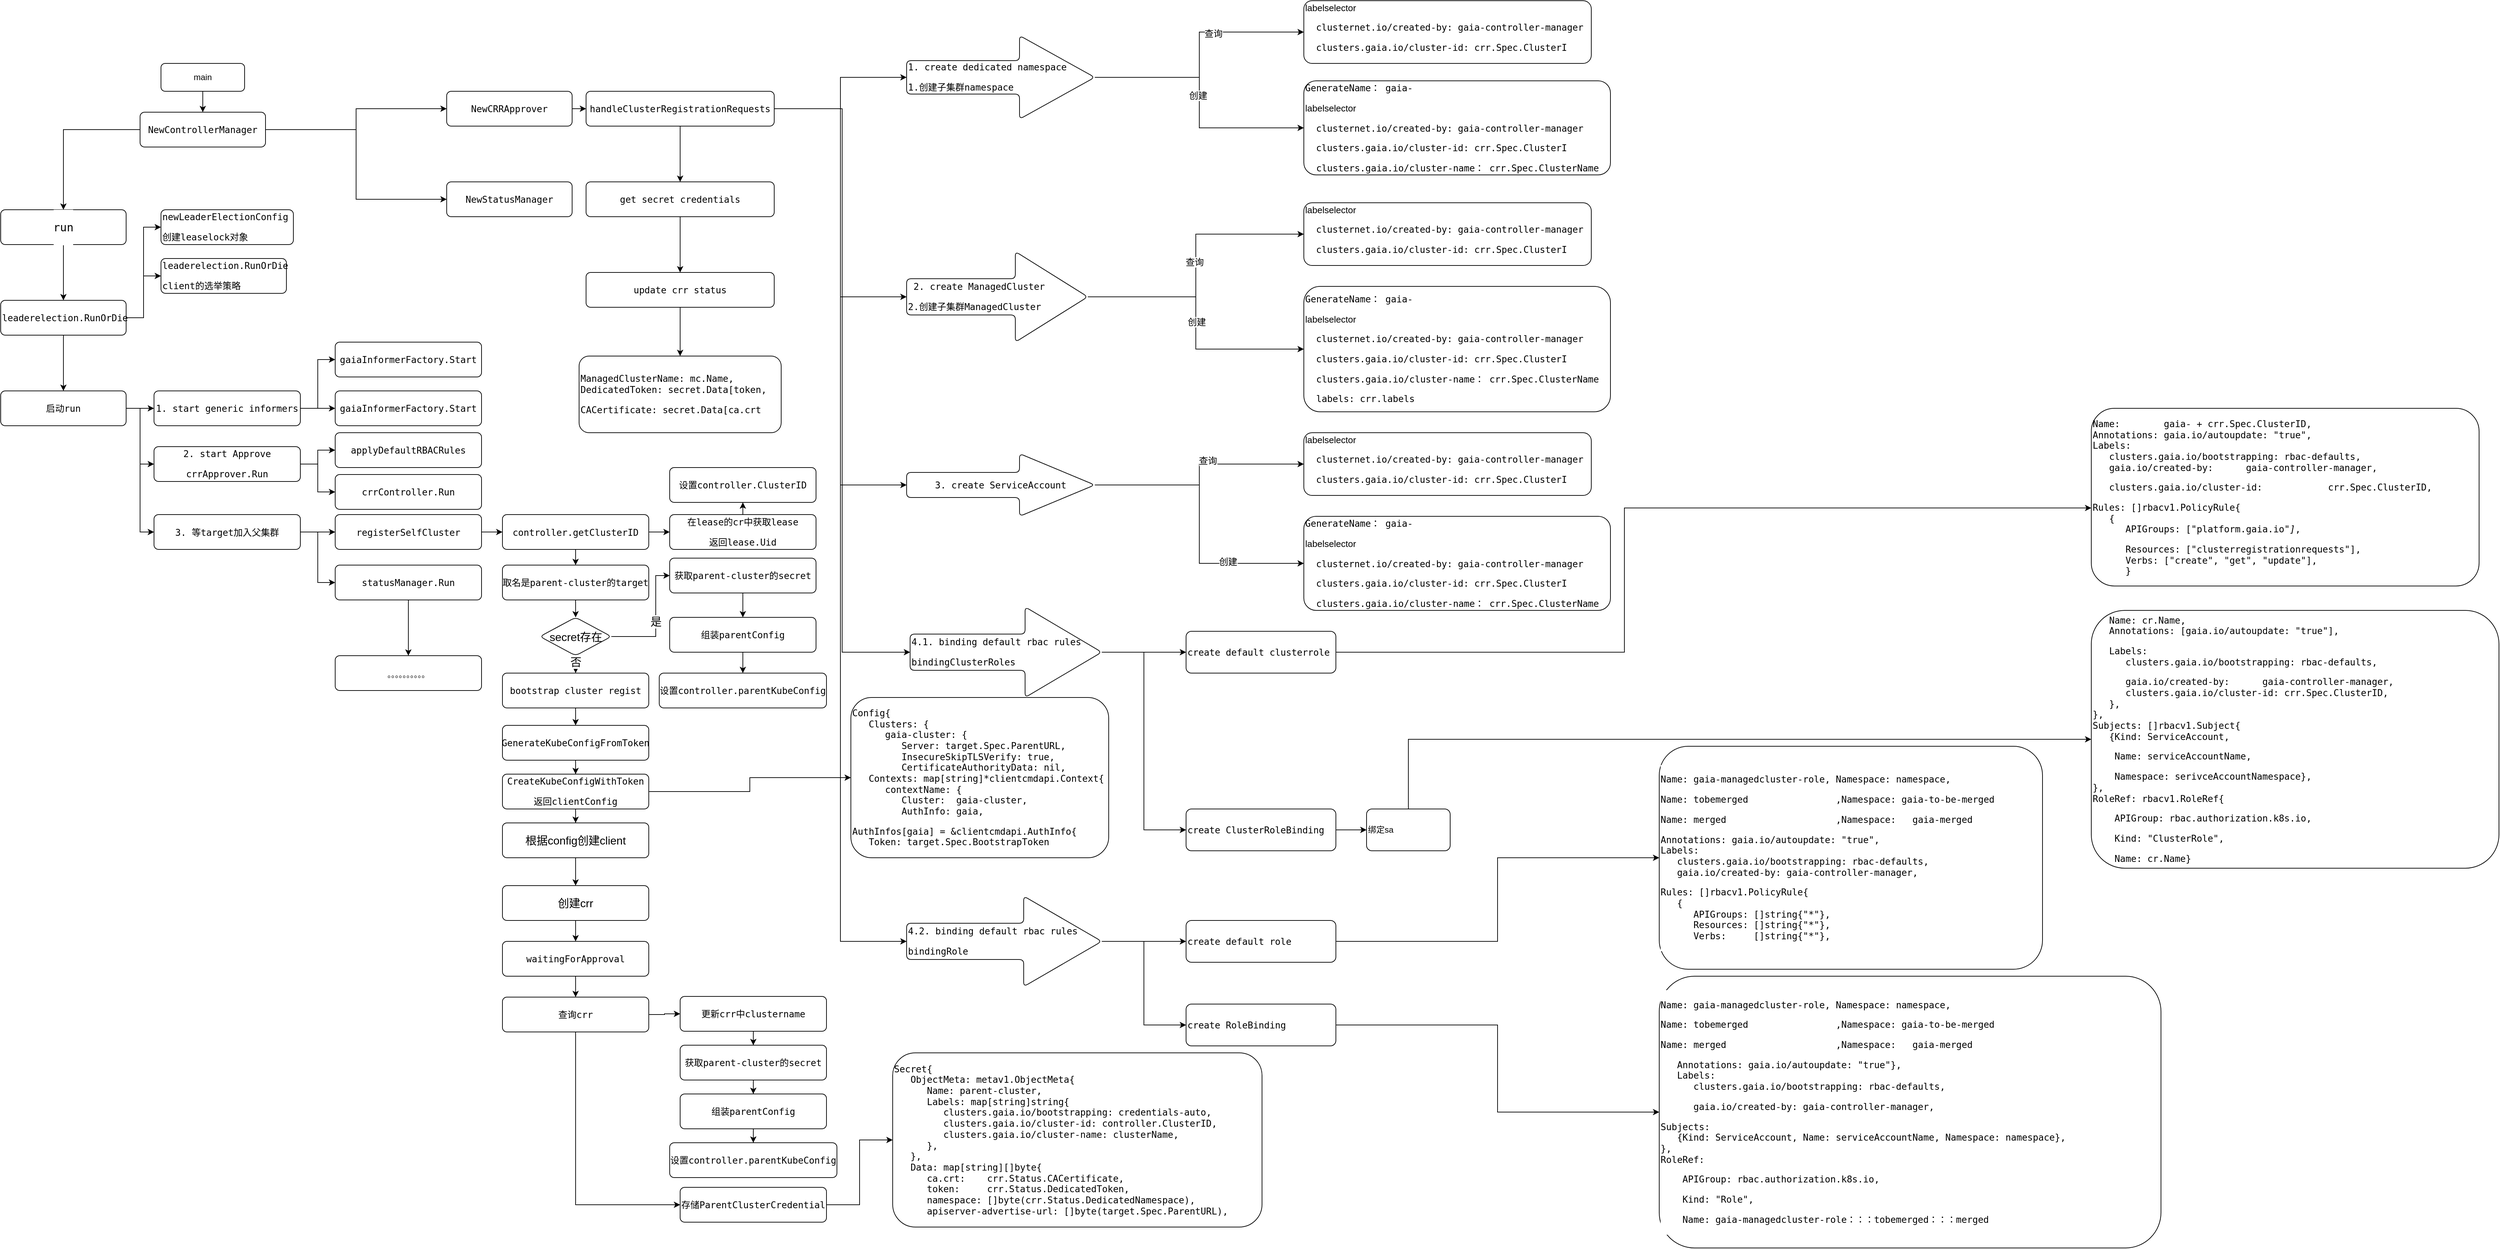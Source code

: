 <mxfile version="17.4.0" type="github">
  <diagram id="C5RBs43oDa-KdzZeNtuy" name="Page-1">
    <mxGraphModel dx="2123" dy="722" grid="1" gridSize="10" guides="1" tooltips="1" connect="1" arrows="1" fold="1" page="1" pageScale="1" pageWidth="827" pageHeight="1169" math="0" shadow="0">
      <root>
        <mxCell id="WIyWlLk6GJQsqaUBKTNV-0" />
        <mxCell id="WIyWlLk6GJQsqaUBKTNV-1" parent="WIyWlLk6GJQsqaUBKTNV-0" />
        <mxCell id="hxioFJTHbDXF7mrDxg4k-1" value="" style="edgeStyle=orthogonalEdgeStyle;rounded=0;orthogonalLoop=1;jettySize=auto;html=1;" edge="1" parent="WIyWlLk6GJQsqaUBKTNV-1" source="WIyWlLk6GJQsqaUBKTNV-3" target="hxioFJTHbDXF7mrDxg4k-0">
          <mxGeometry relative="1" as="geometry" />
        </mxCell>
        <mxCell id="WIyWlLk6GJQsqaUBKTNV-3" value="main" style="rounded=1;whiteSpace=wrap;html=1;fontSize=12;glass=0;strokeWidth=1;shadow=0;" parent="WIyWlLk6GJQsqaUBKTNV-1" vertex="1">
          <mxGeometry x="-10" y="90" width="120" height="40" as="geometry" />
        </mxCell>
        <mxCell id="hxioFJTHbDXF7mrDxg4k-79" value="" style="edgeStyle=orthogonalEdgeStyle;rounded=0;orthogonalLoop=1;jettySize=auto;html=1;fontSize=13;fontColor=default;" edge="1" parent="WIyWlLk6GJQsqaUBKTNV-1" source="hxioFJTHbDXF7mrDxg4k-0" target="hxioFJTHbDXF7mrDxg4k-78">
          <mxGeometry relative="1" as="geometry" />
        </mxCell>
        <mxCell id="hxioFJTHbDXF7mrDxg4k-84" style="edgeStyle=orthogonalEdgeStyle;rounded=0;orthogonalLoop=1;jettySize=auto;html=1;entryX=0;entryY=0.5;entryDx=0;entryDy=0;fontSize=16;fontColor=default;" edge="1" parent="WIyWlLk6GJQsqaUBKTNV-1" source="hxioFJTHbDXF7mrDxg4k-0" target="hxioFJTHbDXF7mrDxg4k-7">
          <mxGeometry relative="1" as="geometry" />
        </mxCell>
        <mxCell id="hxioFJTHbDXF7mrDxg4k-85" style="edgeStyle=orthogonalEdgeStyle;rounded=0;orthogonalLoop=1;jettySize=auto;html=1;fontSize=16;fontColor=default;" edge="1" parent="WIyWlLk6GJQsqaUBKTNV-1" source="hxioFJTHbDXF7mrDxg4k-0" target="hxioFJTHbDXF7mrDxg4k-2">
          <mxGeometry relative="1" as="geometry" />
        </mxCell>
        <mxCell id="hxioFJTHbDXF7mrDxg4k-0" value="&lt;pre style=&quot;font-family: &amp;#34;jetbrains mono&amp;#34; , monospace ; font-size: 9.8pt&quot;&gt;&lt;pre style=&quot;font-family: &amp;#34;jetbrains mono&amp;#34; , monospace ; font-size: 9.8pt&quot;&gt;&lt;pre style=&quot;font-size: 9.8pt ; font-family: &amp;#34;jetbrains mono&amp;#34; , monospace&quot;&gt;&lt;pre style=&quot;font-size: 9.8pt ; font-family: &amp;#34;jetbrains mono&amp;#34; , monospace&quot;&gt;NewControllerManager&lt;/pre&gt;&lt;/pre&gt;&lt;/pre&gt;&lt;/pre&gt;" style="rounded=1;whiteSpace=wrap;html=1;fontSize=12;glass=0;strokeWidth=1;shadow=0;fontColor=default;labelBackgroundColor=default;labelBorderColor=none;arcSize=13;" vertex="1" parent="WIyWlLk6GJQsqaUBKTNV-1">
          <mxGeometry x="-40" y="160" width="180" height="50" as="geometry" />
        </mxCell>
        <mxCell id="hxioFJTHbDXF7mrDxg4k-10" value="" style="edgeStyle=orthogonalEdgeStyle;rounded=0;orthogonalLoop=1;jettySize=auto;html=1;fontColor=#000000;" edge="1" parent="WIyWlLk6GJQsqaUBKTNV-1" source="hxioFJTHbDXF7mrDxg4k-2" target="hxioFJTHbDXF7mrDxg4k-9">
          <mxGeometry relative="1" as="geometry" />
        </mxCell>
        <mxCell id="hxioFJTHbDXF7mrDxg4k-2" value="&lt;pre style=&quot;font-family: &amp;quot;jetbrains mono&amp;quot; , monospace ; font-size: 9.8pt&quot;&gt;&lt;pre style=&quot;font-family: &amp;quot;jetbrains mono&amp;quot; , monospace ; font-size: 9.8pt&quot;&gt;&lt;pre style=&quot;font-size: 9.8pt ; font-family: &amp;quot;jetbrains mono&amp;quot; , monospace&quot;&gt;&lt;pre style=&quot;font-size: 9.8pt ; font-family: &amp;quot;jetbrains mono&amp;quot; , monospace&quot;&gt;&lt;pre style=&quot;font-family: &amp;quot;jetbrains mono&amp;quot;, monospace; font-size: 9.8pt;&quot;&gt;&lt;span style=&quot;&quot;&gt;NewCRRApprover&lt;/span&gt;&lt;/pre&gt;&lt;/pre&gt;&lt;/pre&gt;&lt;/pre&gt;&lt;/pre&gt;" style="rounded=1;whiteSpace=wrap;html=1;fontSize=12;glass=0;strokeWidth=1;shadow=0;fontColor=default;labelBackgroundColor=none;labelBorderColor=none;arcSize=13;" vertex="1" parent="WIyWlLk6GJQsqaUBKTNV-1">
          <mxGeometry x="400" y="130" width="180" height="50" as="geometry" />
        </mxCell>
        <mxCell id="hxioFJTHbDXF7mrDxg4k-7" value="&lt;pre style=&quot;font-family: &amp;quot;jetbrains mono&amp;quot; , monospace ; font-size: 9.8pt&quot;&gt;&lt;pre style=&quot;font-family: &amp;quot;jetbrains mono&amp;quot; , monospace ; font-size: 9.8pt&quot;&gt;&lt;pre style=&quot;font-size: 9.8pt ; font-family: &amp;quot;jetbrains mono&amp;quot; , monospace&quot;&gt;&lt;pre style=&quot;font-size: 9.8pt ; font-family: &amp;quot;jetbrains mono&amp;quot; , monospace&quot;&gt;&lt;pre style=&quot;font-family: &amp;quot;jetbrains mono&amp;quot;, monospace; font-size: 9.8pt;&quot;&gt;&lt;span style=&quot;&quot;&gt;NewStatusManager&lt;/span&gt;&lt;/pre&gt;&lt;/pre&gt;&lt;/pre&gt;&lt;/pre&gt;&lt;/pre&gt;" style="rounded=1;whiteSpace=wrap;html=1;fontSize=12;glass=0;strokeWidth=1;shadow=0;fontColor=#000000;labelBackgroundColor=none;labelBorderColor=none;arcSize=13;" vertex="1" parent="WIyWlLk6GJQsqaUBKTNV-1">
          <mxGeometry x="400" y="260" width="180" height="50" as="geometry" />
        </mxCell>
        <mxCell id="hxioFJTHbDXF7mrDxg4k-14" value="" style="edgeStyle=orthogonalEdgeStyle;rounded=0;orthogonalLoop=1;jettySize=auto;html=1;fontColor=default;entryX=0;entryY=0.5;entryDx=0;entryDy=0;entryPerimeter=0;" edge="1" parent="WIyWlLk6GJQsqaUBKTNV-1" source="hxioFJTHbDXF7mrDxg4k-9" target="hxioFJTHbDXF7mrDxg4k-13">
          <mxGeometry relative="1" as="geometry" />
        </mxCell>
        <mxCell id="hxioFJTHbDXF7mrDxg4k-27" style="edgeStyle=orthogonalEdgeStyle;rounded=0;orthogonalLoop=1;jettySize=auto;html=1;entryX=0;entryY=0.5;entryDx=0;entryDy=0;entryPerimeter=0;fontSize=13;fontColor=default;" edge="1" parent="WIyWlLk6GJQsqaUBKTNV-1" source="hxioFJTHbDXF7mrDxg4k-9" target="hxioFJTHbDXF7mrDxg4k-25">
          <mxGeometry relative="1" as="geometry" />
        </mxCell>
        <mxCell id="hxioFJTHbDXF7mrDxg4k-40" style="edgeStyle=orthogonalEdgeStyle;rounded=0;orthogonalLoop=1;jettySize=auto;html=1;entryX=0;entryY=0.5;entryDx=0;entryDy=0;entryPerimeter=0;fontSize=13;fontColor=default;" edge="1" parent="WIyWlLk6GJQsqaUBKTNV-1" source="hxioFJTHbDXF7mrDxg4k-9" target="hxioFJTHbDXF7mrDxg4k-39">
          <mxGeometry relative="1" as="geometry" />
        </mxCell>
        <mxCell id="hxioFJTHbDXF7mrDxg4k-50" style="edgeStyle=orthogonalEdgeStyle;rounded=0;orthogonalLoop=1;jettySize=auto;html=1;entryX=0;entryY=0.5;entryDx=0;entryDy=0;entryPerimeter=0;fontSize=13;fontColor=default;" edge="1" parent="WIyWlLk6GJQsqaUBKTNV-1" source="hxioFJTHbDXF7mrDxg4k-9" target="hxioFJTHbDXF7mrDxg4k-49">
          <mxGeometry relative="1" as="geometry" />
        </mxCell>
        <mxCell id="hxioFJTHbDXF7mrDxg4k-71" style="edgeStyle=orthogonalEdgeStyle;rounded=0;orthogonalLoop=1;jettySize=auto;html=1;entryX=0;entryY=0.5;entryDx=0;entryDy=0;entryPerimeter=0;fontSize=13;fontColor=default;" edge="1" parent="WIyWlLk6GJQsqaUBKTNV-1" source="hxioFJTHbDXF7mrDxg4k-9" target="hxioFJTHbDXF7mrDxg4k-51">
          <mxGeometry relative="1" as="geometry" />
        </mxCell>
        <mxCell id="hxioFJTHbDXF7mrDxg4k-73" value="" style="edgeStyle=orthogonalEdgeStyle;rounded=0;orthogonalLoop=1;jettySize=auto;html=1;fontSize=13;fontColor=default;" edge="1" parent="WIyWlLk6GJQsqaUBKTNV-1" source="hxioFJTHbDXF7mrDxg4k-9" target="hxioFJTHbDXF7mrDxg4k-72">
          <mxGeometry relative="1" as="geometry" />
        </mxCell>
        <mxCell id="hxioFJTHbDXF7mrDxg4k-9" value="&lt;pre style=&quot;font-family: &amp;quot;jetbrains mono&amp;quot; , monospace ; font-size: 9.8pt&quot;&gt;&lt;pre style=&quot;font-family: &amp;quot;jetbrains mono&amp;quot; , monospace ; font-size: 9.8pt&quot;&gt;&lt;pre style=&quot;font-size: 9.8pt ; font-family: &amp;quot;jetbrains mono&amp;quot; , monospace&quot;&gt;&lt;pre style=&quot;font-size: 9.8pt ; font-family: &amp;quot;jetbrains mono&amp;quot; , monospace&quot;&gt;&lt;pre style=&quot;font-family: &amp;quot;jetbrains mono&amp;quot; , monospace ; font-size: 9.8pt&quot;&gt;&lt;pre style=&quot;font-family: &amp;quot;jetbrains mono&amp;quot;, monospace; font-size: 9.8pt;&quot;&gt;&lt;span style=&quot;&quot;&gt;handleClusterRegistrationRequests&lt;/span&gt;&lt;/pre&gt;&lt;/pre&gt;&lt;/pre&gt;&lt;/pre&gt;&lt;/pre&gt;&lt;/pre&gt;" style="rounded=1;whiteSpace=wrap;html=1;fontSize=12;glass=0;strokeWidth=1;shadow=0;fontColor=default;labelBackgroundColor=default;labelBorderColor=none;arcSize=13;" vertex="1" parent="WIyWlLk6GJQsqaUBKTNV-1">
          <mxGeometry x="600" y="130" width="270" height="50" as="geometry" />
        </mxCell>
        <mxCell id="hxioFJTHbDXF7mrDxg4k-13" value="&lt;pre style=&quot;font-family: &amp;quot;jetbrains mono&amp;quot; , monospace ; font-size: 9.8pt&quot;&gt;&lt;span&gt;1. create dedicated namespace&lt;/span&gt;&lt;/pre&gt;&lt;pre style=&quot;font-family: &amp;quot;jetbrains mono&amp;quot; , monospace ; font-size: 9.8pt&quot;&gt;1.创建子集群namespace&lt;span&gt;&lt;br&gt;&lt;/span&gt;&lt;/pre&gt;" style="shape=singleArrow;whiteSpace=wrap;html=1;arrowWidth=0.4;arrowSize=0.4;rounded=1;glass=0;strokeWidth=1;shadow=0;labelBackgroundColor=none;labelBorderColor=none;arcSize=13;fontColor=#000000;align=left;" vertex="1" parent="WIyWlLk6GJQsqaUBKTNV-1">
          <mxGeometry x="1060" y="50" width="270" height="120" as="geometry" />
        </mxCell>
        <mxCell id="hxioFJTHbDXF7mrDxg4k-20" value="" style="edgeStyle=orthogonalEdgeStyle;rounded=0;orthogonalLoop=1;jettySize=auto;html=1;fontColor=#000000;exitX=1;exitY=0.5;exitDx=0;exitDy=0;exitPerimeter=0;" edge="1" parent="WIyWlLk6GJQsqaUBKTNV-1" source="hxioFJTHbDXF7mrDxg4k-13" target="hxioFJTHbDXF7mrDxg4k-19">
          <mxGeometry relative="1" as="geometry">
            <mxPoint x="1555" y="80.067" as="sourcePoint" />
          </mxGeometry>
        </mxCell>
        <mxCell id="hxioFJTHbDXF7mrDxg4k-21" value="查询" style="edgeLabel;html=1;align=center;verticalAlign=middle;resizable=0;points=[];fontSize=13;fontColor=default;" vertex="1" connectable="0" parent="hxioFJTHbDXF7mrDxg4k-20">
          <mxGeometry x="0.286" y="-2" relative="1" as="geometry">
            <mxPoint as="offset" />
          </mxGeometry>
        </mxCell>
        <mxCell id="hxioFJTHbDXF7mrDxg4k-23" value="" style="edgeStyle=orthogonalEdgeStyle;rounded=0;orthogonalLoop=1;jettySize=auto;html=1;fontSize=13;fontColor=default;entryX=0;entryY=0.5;entryDx=0;entryDy=0;" edge="1" parent="WIyWlLk6GJQsqaUBKTNV-1" source="hxioFJTHbDXF7mrDxg4k-13" target="hxioFJTHbDXF7mrDxg4k-22">
          <mxGeometry relative="1" as="geometry">
            <mxPoint x="1555" y="80.067" as="sourcePoint" />
          </mxGeometry>
        </mxCell>
        <mxCell id="hxioFJTHbDXF7mrDxg4k-24" value="创建" style="edgeLabel;html=1;align=center;verticalAlign=middle;resizable=0;points=[];fontSize=13;fontColor=default;" vertex="1" connectable="0" parent="hxioFJTHbDXF7mrDxg4k-23">
          <mxGeometry x="-0.064" y="-2" relative="1" as="geometry">
            <mxPoint y="1" as="offset" />
          </mxGeometry>
        </mxCell>
        <mxCell id="hxioFJTHbDXF7mrDxg4k-19" value="&lt;span style=&quot;font-size: 13px&quot;&gt;labelselector&lt;/span&gt;&lt;br style=&quot;font-size: 13px&quot;&gt;&lt;pre style=&quot;font-family: &amp;#34;jetbrains mono&amp;#34; , monospace ; font-size: 13px&quot;&gt;&lt;span style=&quot;font-size: 13px&quot;&gt;  clusternet.io/created-by: &lt;/span&gt;gaia-controller-manager&lt;/pre&gt;&lt;pre style=&quot;font-family: &amp;#34;jetbrains mono&amp;#34; , monospace ; font-size: 13px&quot;&gt;&lt;pre style=&quot;font-family: &amp;#34;jetbrains mono&amp;#34; , monospace ; font-size: 13px&quot;&gt;&lt;span style=&quot;font-size: 13px&quot;&gt;  clusters.gaia.io/cluster-id: &lt;/span&gt;crr.Spec.ClusterI&lt;/pre&gt;&lt;/pre&gt;" style="rounded=1;whiteSpace=wrap;html=1;fontColor=default;glass=0;strokeWidth=1;shadow=0;labelBackgroundColor=none;labelBorderColor=none;arcSize=13;fontSize=13;align=left;" vertex="1" parent="WIyWlLk6GJQsqaUBKTNV-1">
          <mxGeometry x="1630" width="412.5" height="90" as="geometry" />
        </mxCell>
        <mxCell id="hxioFJTHbDXF7mrDxg4k-22" value="&lt;pre style=&quot;font-family: &amp;#34;jetbrains mono&amp;#34; , monospace ; font-size: 9.8pt&quot;&gt;GenerateName： gaia-&lt;/pre&gt;&lt;pre style=&quot;font-family: &amp;#34;jetbrains mono&amp;#34; , monospace ; font-size: 9.8pt&quot;&gt;&lt;span style=&quot;font-family: &amp;#34;helvetica&amp;#34; ; font-size: 13px&quot;&gt;labelselector&lt;/span&gt;&lt;br style=&quot;font-family: &amp;#34;helvetica&amp;#34; ; font-size: 13px&quot;&gt;&lt;pre style=&quot;font-size: 13px ; font-family: &amp;#34;jetbrains mono&amp;#34; , monospace&quot;&gt;  clusternet.io/created-by: gaia-controller-manager&lt;/pre&gt;&lt;pre style=&quot;font-size: 13px ; font-family: &amp;#34;jetbrains mono&amp;#34; , monospace&quot;&gt;&lt;pre style=&quot;font-family: &amp;#34;jetbrains mono&amp;#34; , monospace&quot;&gt;  clusters.gaia.io/cluster-id: crr.Spec.ClusterI&lt;/pre&gt;&lt;pre style=&quot;font-family: &amp;#34;jetbrains mono&amp;#34; , monospace&quot;&gt;&lt;pre style=&quot;font-family: &amp;#34;jetbrains mono&amp;#34; , monospace ; font-size: 9.8pt&quot;&gt;&lt;span&gt;  clusters.gaia.io/cluster-name： &lt;/span&gt;crr.Spec.ClusterName&lt;/pre&gt;&lt;/pre&gt;&lt;/pre&gt;&lt;/pre&gt;" style="rounded=1;whiteSpace=wrap;html=1;fontColor=default;glass=0;strokeWidth=1;shadow=0;labelBackgroundColor=none;labelBorderColor=none;arcSize=13;align=left;" vertex="1" parent="WIyWlLk6GJQsqaUBKTNV-1">
          <mxGeometry x="1630" y="115" width="440" height="135" as="geometry" />
        </mxCell>
        <mxCell id="hxioFJTHbDXF7mrDxg4k-25" value="&lt;pre style=&quot;font-family: &amp;quot;jetbrains mono&amp;quot; , monospace ; font-size: 9.8pt&quot;&gt;&lt;pre style=&quot;font-family: &amp;quot;jetbrains mono&amp;quot; , monospace ; font-size: 9.8pt&quot;&gt;&lt;span&gt; 2. create ManagedCluster&lt;/span&gt;&lt;/pre&gt;&lt;pre style=&quot;font-family: &amp;quot;jetbrains mono&amp;quot; , monospace ; font-size: 9.8pt&quot;&gt;2.创建子集群&lt;span style=&quot;font-size: 9.8pt&quot;&gt;ManagedCluster&lt;/span&gt;&lt;span&gt;&lt;br&gt;&lt;/span&gt;&lt;/pre&gt;&lt;/pre&gt;" style="shape=singleArrow;whiteSpace=wrap;html=1;arrowWidth=0.4;arrowSize=0.4;rounded=1;glass=0;strokeWidth=1;shadow=0;labelBackgroundColor=none;labelBorderColor=none;arcSize=13;fontColor=default;align=left;" vertex="1" parent="WIyWlLk6GJQsqaUBKTNV-1">
          <mxGeometry x="1060" y="360" width="260" height="130" as="geometry" />
        </mxCell>
        <mxCell id="hxioFJTHbDXF7mrDxg4k-33" style="edgeStyle=orthogonalEdgeStyle;rounded=0;orthogonalLoop=1;jettySize=auto;html=1;entryX=0;entryY=0.5;entryDx=0;entryDy=0;fontSize=13;fontColor=default;exitX=1;exitY=0.5;exitDx=0;exitDy=0;exitPerimeter=0;" edge="1" parent="WIyWlLk6GJQsqaUBKTNV-1" source="hxioFJTHbDXF7mrDxg4k-25" target="hxioFJTHbDXF7mrDxg4k-30">
          <mxGeometry relative="1" as="geometry">
            <mxPoint x="1563" y="360.0" as="sourcePoint" />
          </mxGeometry>
        </mxCell>
        <mxCell id="hxioFJTHbDXF7mrDxg4k-34" value="查询" style="edgeLabel;html=1;align=center;verticalAlign=middle;resizable=0;points=[];fontSize=13;fontColor=default;" vertex="1" connectable="0" parent="hxioFJTHbDXF7mrDxg4k-33">
          <mxGeometry x="0.028" y="2" relative="1" as="geometry">
            <mxPoint as="offset" />
          </mxGeometry>
        </mxCell>
        <mxCell id="hxioFJTHbDXF7mrDxg4k-36" style="edgeStyle=orthogonalEdgeStyle;rounded=0;orthogonalLoop=1;jettySize=auto;html=1;entryX=0;entryY=0.5;entryDx=0;entryDy=0;fontSize=13;fontColor=default;exitX=1;exitY=0.5;exitDx=0;exitDy=0;exitPerimeter=0;" edge="1" parent="WIyWlLk6GJQsqaUBKTNV-1" source="hxioFJTHbDXF7mrDxg4k-25" target="hxioFJTHbDXF7mrDxg4k-35">
          <mxGeometry relative="1" as="geometry">
            <mxPoint x="1563" y="360.0" as="sourcePoint" />
          </mxGeometry>
        </mxCell>
        <mxCell id="hxioFJTHbDXF7mrDxg4k-37" value="创建" style="edgeLabel;html=1;align=center;verticalAlign=middle;resizable=0;points=[];fontSize=13;fontColor=default;" vertex="1" connectable="0" parent="hxioFJTHbDXF7mrDxg4k-36">
          <mxGeometry x="-0.011" y="1" relative="1" as="geometry">
            <mxPoint as="offset" />
          </mxGeometry>
        </mxCell>
        <mxCell id="hxioFJTHbDXF7mrDxg4k-30" value="&lt;span style=&quot;font-size: 13px&quot;&gt;labelselector&lt;/span&gt;&lt;br style=&quot;font-size: 13px&quot;&gt;&lt;pre style=&quot;font-family: &amp;#34;jetbrains mono&amp;#34; , monospace ; font-size: 13px&quot;&gt;&lt;span style=&quot;font-size: 13px&quot;&gt;  clusternet.io/created-by: &lt;/span&gt;gaia-controller-manager&lt;/pre&gt;&lt;pre style=&quot;font-family: &amp;#34;jetbrains mono&amp;#34; , monospace ; font-size: 13px&quot;&gt;&lt;pre style=&quot;font-family: &amp;#34;jetbrains mono&amp;#34; , monospace ; font-size: 13px&quot;&gt;&lt;span style=&quot;font-size: 13px&quot;&gt;  clusters.gaia.io/cluster-id: &lt;/span&gt;crr.Spec.ClusterI&lt;/pre&gt;&lt;/pre&gt;" style="rounded=1;whiteSpace=wrap;html=1;fontColor=default;glass=0;strokeWidth=1;shadow=0;labelBackgroundColor=none;labelBorderColor=none;arcSize=13;fontSize=13;align=left;" vertex="1" parent="WIyWlLk6GJQsqaUBKTNV-1">
          <mxGeometry x="1630" y="290" width="412.5" height="90" as="geometry" />
        </mxCell>
        <mxCell id="hxioFJTHbDXF7mrDxg4k-35" value="&lt;pre style=&quot;font-family: &amp;#34;jetbrains mono&amp;#34; , monospace ; font-size: 9.8pt&quot;&gt;GenerateName： gaia-&lt;/pre&gt;&lt;pre style=&quot;font-family: &amp;#34;jetbrains mono&amp;#34; , monospace ; font-size: 9.8pt&quot;&gt;&lt;div&gt;&lt;span style=&quot;font-family: &amp;#34;helvetica&amp;#34; ; font-size: 13px ; white-space: normal&quot;&gt;labelselector&lt;/span&gt;&lt;/div&gt;&lt;pre style=&quot;font-size: 13px ; font-family: &amp;#34;jetbrains mono&amp;#34; , monospace&quot;&gt;  clusternet.io/created-by: gaia-controller-manager&lt;/pre&gt;&lt;pre style=&quot;font-size: 13px ; font-family: &amp;#34;jetbrains mono&amp;#34; , monospace&quot;&gt;&lt;pre style=&quot;font-family: &amp;#34;jetbrains mono&amp;#34; , monospace&quot;&gt;  clusters.gaia.io/cluster-id: crr.Spec.ClusterI&lt;/pre&gt;&lt;pre style=&quot;font-family: &amp;#34;jetbrains mono&amp;#34; , monospace&quot;&gt;&lt;pre style=&quot;font-family: &amp;#34;jetbrains mono&amp;#34; , monospace ; font-size: 9.8pt&quot;&gt;&lt;span&gt;  clusters.gaia.io/cluster-name： &lt;/span&gt;crr.Spec.ClusterName&lt;/pre&gt;&lt;pre style=&quot;font-family: &amp;#34;jetbrains mono&amp;#34; , monospace ; font-size: 9.8pt&quot;&gt;  labels: crr.labels&lt;/pre&gt;&lt;/pre&gt;&lt;/pre&gt;&lt;/pre&gt;" style="rounded=1;whiteSpace=wrap;html=1;fontColor=default;glass=0;strokeWidth=1;shadow=0;labelBackgroundColor=none;labelBorderColor=none;arcSize=13;align=left;" vertex="1" parent="WIyWlLk6GJQsqaUBKTNV-1">
          <mxGeometry x="1630" y="410" width="440" height="180" as="geometry" />
        </mxCell>
        <mxCell id="hxioFJTHbDXF7mrDxg4k-43" value="" style="edgeStyle=orthogonalEdgeStyle;rounded=0;orthogonalLoop=1;jettySize=auto;html=1;fontSize=13;fontColor=default;entryX=0;entryY=0.5;entryDx=0;entryDy=0;" edge="1" parent="WIyWlLk6GJQsqaUBKTNV-1" source="hxioFJTHbDXF7mrDxg4k-39" target="hxioFJTHbDXF7mrDxg4k-44">
          <mxGeometry relative="1" as="geometry">
            <mxPoint x="1358" y="710.067" as="targetPoint" />
          </mxGeometry>
        </mxCell>
        <mxCell id="hxioFJTHbDXF7mrDxg4k-45" value="查询" style="edgeLabel;html=1;align=center;verticalAlign=middle;resizable=0;points=[];fontSize=13;fontColor=default;" vertex="1" connectable="0" parent="hxioFJTHbDXF7mrDxg4k-43">
          <mxGeometry x="0.162" y="5" relative="1" as="geometry">
            <mxPoint as="offset" />
          </mxGeometry>
        </mxCell>
        <mxCell id="hxioFJTHbDXF7mrDxg4k-47" style="edgeStyle=orthogonalEdgeStyle;rounded=0;orthogonalLoop=1;jettySize=auto;html=1;entryX=0;entryY=0.5;entryDx=0;entryDy=0;fontSize=13;fontColor=default;" edge="1" parent="WIyWlLk6GJQsqaUBKTNV-1" source="hxioFJTHbDXF7mrDxg4k-39" target="hxioFJTHbDXF7mrDxg4k-46">
          <mxGeometry relative="1" as="geometry" />
        </mxCell>
        <mxCell id="hxioFJTHbDXF7mrDxg4k-48" value="创建" style="edgeLabel;html=1;align=center;verticalAlign=middle;resizable=0;points=[];fontSize=13;fontColor=default;" vertex="1" connectable="0" parent="hxioFJTHbDXF7mrDxg4k-47">
          <mxGeometry x="0.473" y="3" relative="1" as="geometry">
            <mxPoint x="-1" as="offset" />
          </mxGeometry>
        </mxCell>
        <mxCell id="hxioFJTHbDXF7mrDxg4k-39" value="&lt;pre style=&quot;font-family: &amp;quot;jetbrains mono&amp;quot; , monospace ; font-size: 9.8pt&quot;&gt;&lt;pre style=&quot;font-family: &amp;quot;jetbrains mono&amp;quot; , monospace ; font-size: 9.8pt&quot;&gt;&lt;pre style=&quot;font-family: &amp;quot;jetbrains mono&amp;quot;, monospace; font-size: 9.8pt;&quot;&gt;&lt;span style=&quot;&quot;&gt;3. create ServiceAccount&lt;/span&gt;&lt;/pre&gt;&lt;/pre&gt;&lt;/pre&gt;" style="shape=singleArrow;whiteSpace=wrap;html=1;arrowWidth=0.4;arrowSize=0.4;rounded=1;glass=0;strokeWidth=1;shadow=0;labelBackgroundColor=none;labelBorderColor=none;arcSize=13;fontColor=default;" vertex="1" parent="WIyWlLk6GJQsqaUBKTNV-1">
          <mxGeometry x="1060" y="650" width="270" height="90" as="geometry" />
        </mxCell>
        <mxCell id="hxioFJTHbDXF7mrDxg4k-44" value="&lt;span style=&quot;font-size: 13px&quot;&gt;labelselector&lt;/span&gt;&lt;br style=&quot;font-size: 13px&quot;&gt;&lt;pre style=&quot;font-family: &amp;#34;jetbrains mono&amp;#34; , monospace ; font-size: 13px&quot;&gt;&lt;span style=&quot;font-size: 13px&quot;&gt;  clusternet.io/created-by: &lt;/span&gt;gaia-controller-manager&lt;/pre&gt;&lt;pre style=&quot;font-family: &amp;#34;jetbrains mono&amp;#34; , monospace ; font-size: 13px&quot;&gt;&lt;pre style=&quot;font-family: &amp;#34;jetbrains mono&amp;#34; , monospace ; font-size: 13px&quot;&gt;&lt;span style=&quot;font-size: 13px&quot;&gt;  clusters.gaia.io/cluster-id: &lt;/span&gt;crr.Spec.ClusterI&lt;/pre&gt;&lt;/pre&gt;" style="rounded=1;whiteSpace=wrap;html=1;fontColor=default;glass=0;strokeWidth=1;shadow=0;labelBackgroundColor=none;labelBorderColor=none;arcSize=13;fontSize=13;align=left;" vertex="1" parent="WIyWlLk6GJQsqaUBKTNV-1">
          <mxGeometry x="1630" y="620" width="412.5" height="90" as="geometry" />
        </mxCell>
        <mxCell id="hxioFJTHbDXF7mrDxg4k-46" value="&lt;pre style=&quot;font-family: &amp;#34;jetbrains mono&amp;#34; , monospace ; font-size: 9.8pt&quot;&gt;GenerateName： gaia-&lt;/pre&gt;&lt;pre style=&quot;font-family: &amp;#34;jetbrains mono&amp;#34; , monospace ; font-size: 9.8pt&quot;&gt;&lt;span style=&quot;font-family: &amp;#34;helvetica&amp;#34; ; font-size: 13px&quot;&gt;labelselector&lt;/span&gt;&lt;br style=&quot;font-family: &amp;#34;helvetica&amp;#34; ; font-size: 13px&quot;&gt;&lt;pre style=&quot;font-size: 13px ; font-family: &amp;#34;jetbrains mono&amp;#34; , monospace&quot;&gt;  clusternet.io/created-by: gaia-controller-manager&lt;/pre&gt;&lt;pre style=&quot;font-size: 13px ; font-family: &amp;#34;jetbrains mono&amp;#34; , monospace&quot;&gt;&lt;pre style=&quot;font-family: &amp;#34;jetbrains mono&amp;#34; , monospace&quot;&gt;  clusters.gaia.io/cluster-id: crr.Spec.ClusterI&lt;/pre&gt;&lt;pre style=&quot;font-family: &amp;#34;jetbrains mono&amp;#34; , monospace&quot;&gt;&lt;pre style=&quot;font-family: &amp;#34;jetbrains mono&amp;#34; , monospace ; font-size: 9.8pt&quot;&gt;&lt;span&gt;  clusters.gaia.io/cluster-name： &lt;/span&gt;crr.Spec.ClusterName&lt;/pre&gt;&lt;/pre&gt;&lt;/pre&gt;&lt;/pre&gt;" style="rounded=1;whiteSpace=wrap;html=1;fontColor=default;glass=0;strokeWidth=1;shadow=0;labelBackgroundColor=none;labelBorderColor=none;arcSize=13;align=left;" vertex="1" parent="WIyWlLk6GJQsqaUBKTNV-1">
          <mxGeometry x="1630" y="740" width="440" height="135" as="geometry" />
        </mxCell>
        <mxCell id="hxioFJTHbDXF7mrDxg4k-53" value="" style="edgeStyle=orthogonalEdgeStyle;rounded=0;orthogonalLoop=1;jettySize=auto;html=1;fontSize=13;fontColor=default;" edge="1" parent="WIyWlLk6GJQsqaUBKTNV-1" source="hxioFJTHbDXF7mrDxg4k-49" target="hxioFJTHbDXF7mrDxg4k-52">
          <mxGeometry relative="1" as="geometry" />
        </mxCell>
        <mxCell id="hxioFJTHbDXF7mrDxg4k-57" style="edgeStyle=orthogonalEdgeStyle;rounded=0;orthogonalLoop=1;jettySize=auto;html=1;entryX=0;entryY=0.5;entryDx=0;entryDy=0;fontSize=13;fontColor=default;" edge="1" parent="WIyWlLk6GJQsqaUBKTNV-1" source="hxioFJTHbDXF7mrDxg4k-49" target="hxioFJTHbDXF7mrDxg4k-56">
          <mxGeometry relative="1" as="geometry" />
        </mxCell>
        <mxCell id="hxioFJTHbDXF7mrDxg4k-49" value="&lt;pre style=&quot;font-family: &amp;#34;jetbrains mono&amp;#34; , monospace ; font-size: 9.8pt&quot;&gt;&lt;pre style=&quot;font-family: &amp;#34;jetbrains mono&amp;#34; , monospace ; font-size: 9.8pt&quot;&gt;&lt;pre style=&quot;font-family: &amp;#34;jetbrains mono&amp;#34; , monospace ; font-size: 9.8pt&quot;&gt;&lt;span&gt;4.1. binding default rbac rules&lt;/span&gt;&lt;/pre&gt;&lt;pre style=&quot;font-family: &amp;#34;jetbrains mono&amp;#34; , monospace ; font-size: 9.8pt&quot;&gt;&lt;pre style=&quot;font-family: &amp;#34;jetbrains mono&amp;#34; , monospace ; font-size: 9.8pt&quot;&gt;&lt;span&gt;bindingClusterRoles&lt;/span&gt;&lt;/pre&gt;&lt;/pre&gt;&lt;/pre&gt;&lt;/pre&gt;" style="shape=singleArrow;whiteSpace=wrap;html=1;arrowWidth=0.4;arrowSize=0.4;rounded=1;glass=0;strokeWidth=1;shadow=0;labelBackgroundColor=none;labelBorderColor=none;arcSize=13;fontColor=default;align=left;" vertex="1" parent="WIyWlLk6GJQsqaUBKTNV-1">
          <mxGeometry x="1065" y="870" width="275" height="130" as="geometry" />
        </mxCell>
        <mxCell id="hxioFJTHbDXF7mrDxg4k-63" style="edgeStyle=orthogonalEdgeStyle;rounded=0;orthogonalLoop=1;jettySize=auto;html=1;entryX=0;entryY=0.5;entryDx=0;entryDy=0;fontSize=13;fontColor=default;" edge="1" parent="WIyWlLk6GJQsqaUBKTNV-1" source="hxioFJTHbDXF7mrDxg4k-51" target="hxioFJTHbDXF7mrDxg4k-62">
          <mxGeometry relative="1" as="geometry" />
        </mxCell>
        <mxCell id="hxioFJTHbDXF7mrDxg4k-67" style="edgeStyle=orthogonalEdgeStyle;rounded=0;orthogonalLoop=1;jettySize=auto;html=1;entryX=0;entryY=0.5;entryDx=0;entryDy=0;fontSize=13;fontColor=default;" edge="1" parent="WIyWlLk6GJQsqaUBKTNV-1" source="hxioFJTHbDXF7mrDxg4k-51" target="hxioFJTHbDXF7mrDxg4k-66">
          <mxGeometry relative="1" as="geometry" />
        </mxCell>
        <mxCell id="hxioFJTHbDXF7mrDxg4k-51" value="&lt;pre style=&quot;font-family: &amp;quot;jetbrains mono&amp;quot; , monospace ; font-size: 9.8pt&quot;&gt;&lt;pre style=&quot;font-family: &amp;quot;jetbrains mono&amp;quot; , monospace ; font-size: 9.8pt&quot;&gt;&lt;pre style=&quot;font-family: &amp;quot;jetbrains mono&amp;quot; , monospace ; font-size: 9.8pt&quot;&gt;&lt;span&gt;4.2. binding default rbac rules&lt;/span&gt;&lt;/pre&gt;&lt;pre style=&quot;font-family: &amp;quot;jetbrains mono&amp;quot; , monospace ; font-size: 9.8pt&quot;&gt;&lt;pre style=&quot;font-family: &amp;quot;jetbrains mono&amp;quot; , monospace ; font-size: 9.8pt&quot;&gt;&lt;pre style=&quot;font-family: &amp;quot;jetbrains mono&amp;quot;, monospace; font-size: 9.8pt;&quot;&gt;&lt;span style=&quot;&quot;&gt;bindingRole&lt;/span&gt;&lt;/pre&gt;&lt;/pre&gt;&lt;/pre&gt;&lt;/pre&gt;&lt;/pre&gt;" style="shape=singleArrow;whiteSpace=wrap;html=1;arrowWidth=0.4;arrowSize=0.4;rounded=1;glass=0;strokeWidth=1;shadow=0;labelBackgroundColor=none;labelBorderColor=none;arcSize=13;fontColor=default;align=left;" vertex="1" parent="WIyWlLk6GJQsqaUBKTNV-1">
          <mxGeometry x="1060" y="1285" width="280" height="130" as="geometry" />
        </mxCell>
        <mxCell id="hxioFJTHbDXF7mrDxg4k-55" value="" style="edgeStyle=orthogonalEdgeStyle;rounded=0;orthogonalLoop=1;jettySize=auto;html=1;fontSize=13;fontColor=default;" edge="1" parent="WIyWlLk6GJQsqaUBKTNV-1" source="hxioFJTHbDXF7mrDxg4k-52" target="hxioFJTHbDXF7mrDxg4k-54">
          <mxGeometry relative="1" as="geometry">
            <Array as="points">
              <mxPoint x="2090" y="935" />
              <mxPoint x="2090" y="728" />
            </Array>
          </mxGeometry>
        </mxCell>
        <mxCell id="hxioFJTHbDXF7mrDxg4k-52" value="&lt;pre style=&quot;font-family: &amp;#34;jetbrains mono&amp;#34; , monospace ; font-size: 9.8pt&quot;&gt;&lt;span&gt;create &lt;/span&gt;default clusterrole&lt;br&gt;&lt;/pre&gt;" style="whiteSpace=wrap;html=1;align=left;rounded=1;glass=0;strokeWidth=1;shadow=0;labelBackgroundColor=none;labelBorderColor=none;arcSize=13;fontColor=default;" vertex="1" parent="WIyWlLk6GJQsqaUBKTNV-1">
          <mxGeometry x="1461" y="905" width="215" height="60" as="geometry" />
        </mxCell>
        <mxCell id="hxioFJTHbDXF7mrDxg4k-54" value="&lt;pre style=&quot;font-family: &amp;quot;jetbrains mono&amp;quot; , monospace ; font-size: 9.8pt&quot;&gt;Name:        gaia- &lt;span style=&quot;font-size: 9.8pt&quot;&gt;+ &lt;/span&gt;crr.Spec.ClusterID,&lt;br&gt;Annotations: gaia.io/autoupdate: &lt;span style=&quot;font-size: 9.8pt&quot;&gt;&quot;true&quot;&lt;/span&gt;&lt;span style=&quot;font-size: 9.8pt&quot;&gt;,&lt;/span&gt;&lt;br&gt;Labels: &lt;br&gt;   clusters.gaia.io/bootstrapping: rbac-defaults,&lt;br&gt;&lt;span&gt;   &lt;/span&gt;gaia.io/created-by:      gaia-controller-manager,&lt;/pre&gt;&lt;pre style=&quot;font-family: &amp;quot;jetbrains mono&amp;quot; , monospace ; font-size: 9.8pt&quot;&gt;   &lt;span style=&quot;font-size: 9.8pt&quot;&gt;clusters.gaia.io/cluster-id:            crr.Spec.ClusterID,&lt;/span&gt;&lt;/pre&gt;&lt;pre style=&quot;font-family: &amp;quot;jetbrains mono&amp;quot; , monospace ; font-size: 9.8pt&quot;&gt;&lt;pre style=&quot;font-family: &amp;quot;jetbrains mono&amp;quot;, monospace; font-size: 9.8pt;&quot;&gt;&lt;font&gt;Rules: []&lt;/font&gt;&lt;span style=&quot;&quot;&gt;rbacv1&lt;/span&gt;&lt;font&gt;.&lt;/font&gt;&lt;span style=&quot;&quot;&gt;PolicyRule&lt;/span&gt;&lt;font&gt;{&lt;br&gt;   {&lt;br&gt;      APIGroups: [&lt;/font&gt;&lt;font&gt;&quot;&lt;/font&gt;platform.gaia.io&lt;font style=&quot;font-size: 9.8pt&quot;&gt;&quot;&lt;/font&gt;&lt;font style=&quot;font-size: 9.8pt&quot;&gt;&lt;i&gt;]&lt;/i&gt;&lt;/font&gt;&lt;span style=&quot;font-size: 9.8pt;&quot;&gt;,&lt;/span&gt;&lt;/pre&gt;&lt;pre style=&quot;font-family: &amp;quot;jetbrains mono&amp;quot;, monospace; font-size: 9.8pt;&quot;&gt;&lt;span style=&quot;&quot;&gt;      &lt;/span&gt;&lt;font&gt;Resources: [&lt;/font&gt;&lt;span style=&quot;&quot;&gt;&quot;clusterregistrationrequests&quot;&lt;/span&gt;&lt;font&gt;]&lt;/font&gt;&lt;span style=&quot;&quot;&gt;,&lt;br&gt;&lt;/span&gt;&lt;span style=&quot;&quot;&gt;      &lt;/span&gt;&lt;font&gt;Verbs: [&lt;/font&gt;&lt;span style=&quot;&quot;&gt;&quot;create&quot;&lt;/span&gt;&lt;span style=&quot;&quot;&gt;, &lt;/span&gt;&lt;span style=&quot;&quot;&gt;&quot;get&quot;&lt;/span&gt;&lt;span style=&quot;&quot;&gt;, &lt;/span&gt;&lt;span style=&quot;&quot;&gt;&quot;update&quot;]&lt;/span&gt;&lt;span style=&quot;&quot;&gt;,&lt;br&gt;&lt;/span&gt;&lt;span style=&quot;&quot;&gt;      &lt;/span&gt;&lt;font&gt;}&lt;/font&gt;&lt;/pre&gt;&lt;/pre&gt;" style="whiteSpace=wrap;html=1;align=left;rounded=1;glass=0;strokeWidth=1;shadow=0;labelBackgroundColor=none;labelBorderColor=none;arcSize=13;fontColor=default;" vertex="1" parent="WIyWlLk6GJQsqaUBKTNV-1">
          <mxGeometry x="2760" y="585" width="556.5" height="255" as="geometry" />
        </mxCell>
        <mxCell id="hxioFJTHbDXF7mrDxg4k-60" value="" style="edgeStyle=orthogonalEdgeStyle;rounded=0;orthogonalLoop=1;jettySize=auto;html=1;fontSize=13;fontColor=default;" edge="1" parent="WIyWlLk6GJQsqaUBKTNV-1" source="hxioFJTHbDXF7mrDxg4k-56" target="hxioFJTHbDXF7mrDxg4k-59">
          <mxGeometry relative="1" as="geometry" />
        </mxCell>
        <mxCell id="hxioFJTHbDXF7mrDxg4k-56" value="&lt;pre style=&quot;font-family: &amp;#34;jetbrains mono&amp;#34; , monospace ; font-size: 9.8pt&quot;&gt;&lt;span&gt;create &lt;/span&gt;ClusterRoleBinding&lt;br&gt;&lt;/pre&gt;" style="whiteSpace=wrap;html=1;align=left;rounded=1;glass=0;strokeWidth=1;shadow=0;labelBackgroundColor=none;labelBorderColor=none;arcSize=13;fontColor=default;" vertex="1" parent="WIyWlLk6GJQsqaUBKTNV-1">
          <mxGeometry x="1461" y="1160" width="215" height="60" as="geometry" />
        </mxCell>
        <mxCell id="hxioFJTHbDXF7mrDxg4k-58" value="&lt;pre style=&quot;font-family: &amp;#34;jetbrains mono&amp;#34; , monospace ; font-size: 9.8pt&quot;&gt;&lt;pre style=&quot;font-family: &amp;#34;jetbrains mono&amp;#34; , monospace ; font-size: 9.8pt&quot;&gt;   Name: cr.Name&lt;span&gt;,&lt;br&gt;&lt;/span&gt;&lt;span&gt;   &lt;/span&gt;Annotations: [gaia.io/autoupdate: &lt;span style=&quot;font-size: 9.8pt&quot;&gt;&quot;true&quot;&lt;/span&gt;],&lt;/pre&gt;&lt;pre style=&quot;font-family: &amp;#34;jetbrains mono&amp;#34; , monospace ; font-size: 9.8pt&quot;&gt;&lt;span&gt;   &lt;/span&gt;Labels: &lt;br&gt;      clusters.gaia.io/bootstrapping: rbac-defaults,&lt;/pre&gt;&lt;pre style=&quot;font-family: &amp;#34;jetbrains mono&amp;#34; , monospace ; font-size: 9.8pt&quot;&gt;&lt;span&gt;      &lt;/span&gt;gaia.io/created-by:      gaia-controller-manager,&lt;br&gt;&lt;span&gt;      &lt;/span&gt;clusters.gaia.io/cluster-id: crr.Spec.ClusterID,&lt;br&gt;&lt;span&gt;   &lt;/span&gt;}&lt;span&gt;,&lt;br&gt;&lt;/span&gt;}&lt;span&gt;,&lt;br&gt;&lt;/span&gt;Subjects: []&lt;span&gt;rbacv1&lt;/span&gt;.&lt;span&gt;Subject&lt;/span&gt;{&lt;br&gt;   {Kind: ServiceAccount, &lt;/pre&gt;&lt;pre style=&quot;font-family: &amp;#34;jetbrains mono&amp;#34; , monospace ; font-size: 9.8pt&quot;&gt;&lt;span style=&quot;font-size: 9.8pt&quot;&gt;    Name: serviceAccountName&lt;/span&gt;&lt;span style=&quot;font-size: 9.8pt&quot;&gt;, &lt;/span&gt;&lt;/pre&gt;&lt;pre style=&quot;font-family: &amp;#34;jetbrains mono&amp;#34; , monospace ; font-size: 9.8pt&quot;&gt;&lt;span style=&quot;font-size: 9.8pt&quot;&gt;    Namespace: serivceAccountNamespace}&lt;/span&gt;&lt;span style=&quot;font-size: 9.8pt&quot;&gt;,&lt;/span&gt;&lt;br&gt;}&lt;span&gt;,&lt;br&gt;&lt;/span&gt;RoleRef: &lt;span&gt;rbacv1&lt;/span&gt;.&lt;span&gt;RoleRef&lt;/span&gt;{&lt;/pre&gt;&lt;pre style=&quot;font-family: &amp;#34;jetbrains mono&amp;#34; , monospace ; font-size: 9.8pt&quot;&gt;    APIGroup: rbac.authorization.k8s.io, &lt;/pre&gt;&lt;pre style=&quot;font-family: &amp;#34;jetbrains mono&amp;#34; , monospace ; font-size: 9.8pt&quot;&gt;&lt;span style=&quot;font-size: 9.8pt&quot;&gt;    Kind: &lt;/span&gt;&lt;span style=&quot;font-size: 9.8pt&quot;&gt;&quot;ClusterRole&quot;&lt;/span&gt;&lt;span style=&quot;font-size: 9.8pt&quot;&gt;, &lt;/span&gt;&lt;/pre&gt;&lt;pre style=&quot;font-family: &amp;#34;jetbrains mono&amp;#34; , monospace ; font-size: 9.8pt&quot;&gt;&lt;span style=&quot;font-size: 9.8pt&quot;&gt;    Name: cr.Name}&lt;/span&gt;&lt;br&gt;&lt;/pre&gt;&lt;/pre&gt;" style="whiteSpace=wrap;html=1;align=left;rounded=1;glass=0;strokeWidth=1;shadow=0;labelBackgroundColor=none;labelBorderColor=none;arcSize=13;fontColor=default;" vertex="1" parent="WIyWlLk6GJQsqaUBKTNV-1">
          <mxGeometry x="2760" y="875" width="585" height="370" as="geometry" />
        </mxCell>
        <mxCell id="hxioFJTHbDXF7mrDxg4k-61" style="edgeStyle=orthogonalEdgeStyle;rounded=0;orthogonalLoop=1;jettySize=auto;html=1;entryX=0;entryY=0.5;entryDx=0;entryDy=0;fontSize=13;fontColor=default;" edge="1" parent="WIyWlLk6GJQsqaUBKTNV-1" source="hxioFJTHbDXF7mrDxg4k-59" target="hxioFJTHbDXF7mrDxg4k-58">
          <mxGeometry relative="1" as="geometry">
            <Array as="points">
              <mxPoint x="1780" y="1060" />
            </Array>
          </mxGeometry>
        </mxCell>
        <mxCell id="hxioFJTHbDXF7mrDxg4k-59" value="绑定sa" style="whiteSpace=wrap;html=1;align=left;rounded=1;glass=0;strokeWidth=1;shadow=0;labelBackgroundColor=none;labelBorderColor=none;arcSize=13;" vertex="1" parent="WIyWlLk6GJQsqaUBKTNV-1">
          <mxGeometry x="1720" y="1160" width="120" height="60" as="geometry" />
        </mxCell>
        <mxCell id="hxioFJTHbDXF7mrDxg4k-68" style="edgeStyle=orthogonalEdgeStyle;rounded=0;orthogonalLoop=1;jettySize=auto;html=1;entryX=0;entryY=0.5;entryDx=0;entryDy=0;fontSize=13;fontColor=default;" edge="1" parent="WIyWlLk6GJQsqaUBKTNV-1" source="hxioFJTHbDXF7mrDxg4k-62" target="hxioFJTHbDXF7mrDxg4k-64">
          <mxGeometry relative="1" as="geometry" />
        </mxCell>
        <mxCell id="hxioFJTHbDXF7mrDxg4k-62" value="&lt;pre style=&quot;font-family: &amp;#34;jetbrains mono&amp;#34; , monospace ; font-size: 9.8pt&quot;&gt;&lt;span&gt;create &lt;/span&gt;default role&lt;br&gt;&lt;/pre&gt;" style="whiteSpace=wrap;html=1;align=left;rounded=1;glass=0;strokeWidth=1;shadow=0;labelBackgroundColor=none;labelBorderColor=none;arcSize=13;fontColor=default;" vertex="1" parent="WIyWlLk6GJQsqaUBKTNV-1">
          <mxGeometry x="1461" y="1320" width="215" height="60" as="geometry" />
        </mxCell>
        <mxCell id="hxioFJTHbDXF7mrDxg4k-64" value="&lt;pre style=&quot;font-family: &amp;#34;jetbrains mono&amp;#34; , monospace ; font-size: 9.8pt&quot;&gt;&lt;pre style=&quot;font-family: &amp;#34;jetbrains mono&amp;#34; , monospace ; font-size: 9.8pt&quot;&gt;Name: gaia-managedcluster-role, &lt;span style=&quot;font-size: 9.8pt&quot;&gt;Namespace: namespace&lt;/span&gt;&lt;span style=&quot;font-size: 9.8pt&quot;&gt;,&lt;/span&gt;&lt;/pre&gt;&lt;pre style=&quot;font-family: &amp;#34;jetbrains mono&amp;#34; , monospace ; font-size: 9.8pt&quot;&gt;&lt;pre style=&quot;font-size: 9.8pt ; font-family: &amp;#34;jetbrains mono&amp;#34; , monospace&quot;&gt;Name: tobemerged                ,&lt;span style=&quot;font-size: 9.8pt&quot;&gt;Namespace: &lt;/span&gt;&lt;span style=&quot;font-size: 9.8pt&quot;&gt;gaia-to-be-merged&lt;/span&gt;&lt;br&gt;&lt;/pre&gt;&lt;pre style=&quot;font-size: 9.8pt ; font-family: &amp;#34;jetbrains mono&amp;#34; , monospace&quot;&gt;Name: merged                    ,&lt;span style=&quot;font-size: 9.8pt&quot;&gt;Namespace:   &lt;/span&gt;gaia-merged&lt;/pre&gt;&lt;/pre&gt;&lt;pre style=&quot;font-family: &amp;#34;jetbrains mono&amp;#34; , monospace ; font-size: 9.8pt&quot;&gt;Annotations: gaia.io/autoupdate: &lt;span style=&quot;font-size: 9.8pt&quot;&gt;&quot;true&quot;&lt;/span&gt;&lt;span style=&quot;font-size: 9.8pt&quot;&gt;,&lt;/span&gt;&lt;br&gt;Labels: &lt;br&gt;   clusters.gaia.io/bootstrapping: rbac-defaults,&lt;br&gt;&lt;span&gt;   &lt;/span&gt;gaia.io/created-by: gaia-controller-manager,&lt;/pre&gt;&lt;pre style=&quot;font-family: &amp;#34;jetbrains mono&amp;#34; , monospace ; font-size: 9.8pt&quot;&gt;&lt;pre style=&quot;font-family: &amp;#34;jetbrains mono&amp;#34; , monospace ; font-size: 9.8pt&quot;&gt;Rules: []&lt;span&gt;rbacv1&lt;/span&gt;.&lt;span&gt;PolicyRule&lt;/span&gt;{&lt;br&gt;   {&lt;br&gt;      APIGroups: []&lt;span&gt;string&lt;/span&gt;{&lt;span&gt;&quot;*&quot;&lt;/span&gt;}&lt;span&gt;,&lt;br&gt;&lt;/span&gt;&lt;span&gt;      &lt;/span&gt;Resources: []&lt;span&gt;string&lt;/span&gt;{&lt;span&gt;&quot;*&quot;&lt;/span&gt;}&lt;span&gt;,&lt;br&gt;&lt;/span&gt;&lt;span&gt;      &lt;/span&gt;Verbs:     []&lt;span&gt;string&lt;/span&gt;{&lt;span&gt;&quot;*&quot;&lt;/span&gt;}&lt;span&gt;,&lt;/span&gt;&lt;br&gt;&lt;/pre&gt;&lt;/pre&gt;&lt;/pre&gt;" style="whiteSpace=wrap;html=1;align=left;rounded=1;glass=0;strokeWidth=1;shadow=0;labelBackgroundColor=default;labelBorderColor=none;arcSize=13;fontColor=default;" vertex="1" parent="WIyWlLk6GJQsqaUBKTNV-1">
          <mxGeometry x="2140" y="1070" width="550" height="320" as="geometry" />
        </mxCell>
        <mxCell id="hxioFJTHbDXF7mrDxg4k-70" style="edgeStyle=orthogonalEdgeStyle;rounded=0;orthogonalLoop=1;jettySize=auto;html=1;fontSize=13;fontColor=default;" edge="1" parent="WIyWlLk6GJQsqaUBKTNV-1" source="hxioFJTHbDXF7mrDxg4k-66" target="hxioFJTHbDXF7mrDxg4k-69">
          <mxGeometry relative="1" as="geometry" />
        </mxCell>
        <mxCell id="hxioFJTHbDXF7mrDxg4k-66" value="&lt;pre style=&quot;font-family: &amp;#34;jetbrains mono&amp;#34; , monospace ; font-size: 9.8pt&quot;&gt;&lt;span&gt;create &lt;/span&gt;RoleBinding&lt;br&gt;&lt;/pre&gt;" style="whiteSpace=wrap;html=1;align=left;rounded=1;glass=0;strokeWidth=1;shadow=0;labelBackgroundColor=none;labelBorderColor=none;arcSize=13;fontColor=default;" vertex="1" parent="WIyWlLk6GJQsqaUBKTNV-1">
          <mxGeometry x="1461" y="1440" width="215" height="60" as="geometry" />
        </mxCell>
        <mxCell id="hxioFJTHbDXF7mrDxg4k-69" value="&lt;pre style=&quot;font-family: &amp;#34;jetbrains mono&amp;#34; , monospace ; font-size: 9.8pt&quot;&gt;&lt;pre style=&quot;font-family: &amp;#34;jetbrains mono&amp;#34; , monospace ; font-size: 9.8pt&quot;&gt;&lt;pre style=&quot;font-family: &amp;#34;jetbrains mono&amp;#34; , monospace ; font-size: 9.8pt&quot;&gt;&lt;pre style=&quot;font-family: &amp;#34;jetbrains mono&amp;#34; , monospace ; font-size: 9.8pt&quot;&gt;&lt;pre style=&quot;font-family: &amp;#34;jetbrains mono&amp;#34; , monospace ; font-size: 9.8pt&quot;&gt;Name: gaia-managedcluster-role, &lt;span style=&quot;font-size: 9.8pt&quot;&gt;Namespace: namespace&lt;/span&gt;&lt;span style=&quot;font-size: 9.8pt&quot;&gt;,&lt;/span&gt;&lt;/pre&gt;&lt;pre style=&quot;font-family: &amp;#34;jetbrains mono&amp;#34; , monospace ; font-size: 9.8pt&quot;&gt;&lt;pre style=&quot;font-size: 9.8pt ; font-family: &amp;#34;jetbrains mono&amp;#34; , monospace&quot;&gt;Name: tobemerged                ,&lt;span style=&quot;font-size: 9.8pt&quot;&gt;Namespace: &lt;/span&gt;&lt;span style=&quot;font-size: 9.8pt&quot;&gt;gaia-to-be-merged&lt;/span&gt;&lt;br&gt;&lt;/pre&gt;&lt;pre style=&quot;font-size: 9.8pt ; font-family: &amp;#34;jetbrains mono&amp;#34; , monospace&quot;&gt;Name: merged                    ,&lt;span style=&quot;font-size: 9.8pt&quot;&gt;Namespace:   &lt;/span&gt;gaia-merged&lt;/pre&gt;&lt;/pre&gt;&lt;/pre&gt;&lt;span&gt;   &lt;/span&gt;Annotations: gaia.io/autoupdate: &lt;span style=&quot;font-size: 9.8pt&quot;&gt;&quot;true&quot;&lt;/span&gt;&lt;span style=&quot;font-size: 9.8pt&quot;&gt;}&lt;/span&gt;&lt;span style=&quot;font-size: 9.8pt&quot;&gt;,&lt;/span&gt;&lt;br&gt;&lt;span&gt;   &lt;/span&gt;Labels: &lt;br&gt;      clusters.gaia.io/bootstrapping: rbac-defaults,&lt;pre style=&quot;font-size: 9.8pt ; font-family: &amp;#34;jetbrains mono&amp;#34; , monospace&quot;&gt;      gaia.io/created-by: gaia-controller-manager,&lt;/pre&gt;Subjects: &lt;br&gt;   {Kind: ServiceAccount, &lt;span style=&quot;font-size: 9.8pt&quot;&gt;Name: serviceAccountName&lt;/span&gt;&lt;span style=&quot;font-size: 9.8pt&quot;&gt;, &lt;/span&gt;&lt;span style=&quot;font-size: 9.8pt&quot;&gt;Namespace: namespace}&lt;/span&gt;&lt;span style=&quot;font-size: 9.8pt&quot;&gt;,&lt;/span&gt;&lt;br&gt;}&lt;span&gt;,&lt;br&gt;&lt;/span&gt;RoleRef: &lt;/pre&gt;&lt;pre style=&quot;font-family: &amp;#34;jetbrains mono&amp;#34; , monospace ; font-size: 9.8pt&quot;&gt;    APIGroup: rbac.authorization.k8s.io, &lt;/pre&gt;&lt;pre style=&quot;font-family: &amp;#34;jetbrains mono&amp;#34; , monospace ; font-size: 9.8pt&quot;&gt;&lt;span style=&quot;font-size: 9.8pt&quot;&gt;    Kind: &lt;/span&gt;&lt;span style=&quot;font-size: 9.8pt&quot;&gt;&quot;Role&quot;&lt;/span&gt;&lt;span style=&quot;font-size: 9.8pt&quot;&gt;, &lt;/span&gt;&lt;/pre&gt;&lt;pre style=&quot;font-family: &amp;#34;jetbrains mono&amp;#34; , monospace ; font-size: 9.8pt&quot;&gt;&lt;span style=&quot;font-size: 9.8pt&quot;&gt;    Name: &lt;/span&gt;gaia-managedcluster-role：：：tobemerged：：：merged&lt;br&gt;&lt;/pre&gt;&lt;/pre&gt;&lt;/pre&gt;" style="whiteSpace=wrap;html=1;align=left;rounded=1;glass=0;strokeWidth=1;shadow=0;labelBackgroundColor=default;labelBorderColor=none;arcSize=13;fontColor=default;" vertex="1" parent="WIyWlLk6GJQsqaUBKTNV-1">
          <mxGeometry x="2140" y="1400" width="720" height="390" as="geometry" />
        </mxCell>
        <mxCell id="hxioFJTHbDXF7mrDxg4k-75" value="" style="edgeStyle=orthogonalEdgeStyle;rounded=0;orthogonalLoop=1;jettySize=auto;html=1;fontSize=13;fontColor=default;" edge="1" parent="WIyWlLk6GJQsqaUBKTNV-1" source="hxioFJTHbDXF7mrDxg4k-72" target="hxioFJTHbDXF7mrDxg4k-74">
          <mxGeometry relative="1" as="geometry" />
        </mxCell>
        <mxCell id="hxioFJTHbDXF7mrDxg4k-72" value="&lt;pre style=&quot;font-family: &amp;quot;jetbrains mono&amp;quot; , monospace ; font-size: 9.8pt&quot;&gt;&lt;pre style=&quot;font-family: &amp;quot;jetbrains mono&amp;quot; , monospace ; font-size: 9.8pt&quot;&gt;&lt;pre style=&quot;font-size: 9.8pt ; font-family: &amp;quot;jetbrains mono&amp;quot; , monospace&quot;&gt;&lt;pre style=&quot;font-size: 9.8pt ; font-family: &amp;quot;jetbrains mono&amp;quot; , monospace&quot;&gt;&lt;pre style=&quot;font-family: &amp;quot;jetbrains mono&amp;quot; , monospace ; font-size: 9.8pt&quot;&gt;&lt;pre style=&quot;font-family: &amp;quot;jetbrains mono&amp;quot; , monospace ; font-size: 9.8pt&quot;&gt;&lt;pre style=&quot;font-family: &amp;quot;jetbrains mono&amp;quot; , monospace ; font-size: 9.8pt&quot;&gt;&lt;pre style=&quot;font-family: &amp;quot;jetbrains mono&amp;quot;, monospace; font-size: 9.8pt;&quot;&gt;&lt;span style=&quot;&quot;&gt;get secret credentials&lt;/span&gt;&lt;/pre&gt;&lt;/pre&gt;&lt;/pre&gt;&lt;/pre&gt;&lt;/pre&gt;&lt;/pre&gt;&lt;/pre&gt;&lt;/pre&gt;" style="rounded=1;whiteSpace=wrap;html=1;fontSize=12;glass=0;strokeWidth=1;shadow=0;fontColor=default;labelBackgroundColor=none;labelBorderColor=none;arcSize=13;" vertex="1" parent="WIyWlLk6GJQsqaUBKTNV-1">
          <mxGeometry x="600" y="260" width="270" height="50" as="geometry" />
        </mxCell>
        <mxCell id="hxioFJTHbDXF7mrDxg4k-77" value="" style="edgeStyle=orthogonalEdgeStyle;rounded=0;orthogonalLoop=1;jettySize=auto;html=1;fontSize=13;fontColor=default;" edge="1" parent="WIyWlLk6GJQsqaUBKTNV-1" source="hxioFJTHbDXF7mrDxg4k-74" target="hxioFJTHbDXF7mrDxg4k-76">
          <mxGeometry relative="1" as="geometry" />
        </mxCell>
        <mxCell id="hxioFJTHbDXF7mrDxg4k-74" value="&lt;pre style=&quot;font-family: &amp;quot;jetbrains mono&amp;quot; , monospace ; font-size: 9.8pt&quot;&gt;&lt;pre style=&quot;font-family: &amp;quot;jetbrains mono&amp;quot; , monospace ; font-size: 9.8pt&quot;&gt;&lt;pre style=&quot;font-size: 9.8pt ; font-family: &amp;quot;jetbrains mono&amp;quot; , monospace&quot;&gt;&lt;pre style=&quot;font-size: 9.8pt ; font-family: &amp;quot;jetbrains mono&amp;quot; , monospace&quot;&gt;&lt;pre style=&quot;font-family: &amp;quot;jetbrains mono&amp;quot; , monospace ; font-size: 9.8pt&quot;&gt;&lt;pre style=&quot;font-family: &amp;quot;jetbrains mono&amp;quot; , monospace ; font-size: 9.8pt&quot;&gt;&lt;pre style=&quot;font-family: &amp;quot;jetbrains mono&amp;quot;, monospace; font-size: 9.8pt;&quot;&gt;&lt;span style=&quot;&quot;&gt;update crr status&lt;/span&gt;&lt;/pre&gt;&lt;/pre&gt;&lt;/pre&gt;&lt;/pre&gt;&lt;/pre&gt;&lt;/pre&gt;&lt;/pre&gt;" style="rounded=1;whiteSpace=wrap;html=1;fontSize=12;glass=0;strokeWidth=1;shadow=0;fontColor=default;labelBackgroundColor=none;labelBorderColor=none;arcSize=13;" vertex="1" parent="WIyWlLk6GJQsqaUBKTNV-1">
          <mxGeometry x="600" y="390" width="270" height="50" as="geometry" />
        </mxCell>
        <mxCell id="hxioFJTHbDXF7mrDxg4k-76" value="&lt;pre style=&quot;font-family: &amp;quot;jetbrains mono&amp;quot;, monospace; font-size: 9.8pt;&quot;&gt;ManagedClusterName: mc.Name&lt;span style=&quot;&quot;&gt;,&lt;br&gt;&lt;/span&gt;DedicatedToken: secret.Data[token,&lt;/pre&gt;&lt;pre style=&quot;font-family: &amp;quot;jetbrains mono&amp;quot;, monospace; font-size: 9.8pt;&quot;&gt;CACertificate: secret.Data[ca.crt&lt;/pre&gt;" style="whiteSpace=wrap;html=1;rounded=1;glass=0;strokeWidth=1;shadow=0;labelBackgroundColor=none;labelBorderColor=none;arcSize=13;fontColor=default;align=left;" vertex="1" parent="WIyWlLk6GJQsqaUBKTNV-1">
          <mxGeometry x="590" y="510" width="290" height="110" as="geometry" />
        </mxCell>
        <mxCell id="hxioFJTHbDXF7mrDxg4k-81" value="" style="edgeStyle=orthogonalEdgeStyle;rounded=0;orthogonalLoop=1;jettySize=auto;html=1;fontSize=16;fontColor=default;" edge="1" parent="WIyWlLk6GJQsqaUBKTNV-1" source="hxioFJTHbDXF7mrDxg4k-78" target="hxioFJTHbDXF7mrDxg4k-80">
          <mxGeometry relative="1" as="geometry" />
        </mxCell>
        <mxCell id="hxioFJTHbDXF7mrDxg4k-78" value="&lt;pre style=&quot;font-family: &amp;quot;jetbrains mono&amp;quot;, monospace; font-size: 16px;&quot;&gt;&lt;pre style=&quot;font-family: &amp;quot;jetbrains mono&amp;quot;, monospace; font-size: 16px;&quot;&gt;&lt;pre style=&quot;font-size: 16px; font-family: &amp;quot;jetbrains mono&amp;quot;, monospace;&quot;&gt;&lt;pre style=&quot;font-size: 16px; font-family: &amp;quot;jetbrains mono&amp;quot;, monospace;&quot;&gt;run&lt;/pre&gt;&lt;/pre&gt;&lt;/pre&gt;&lt;/pre&gt;" style="rounded=1;whiteSpace=wrap;html=1;fontSize=16;glass=0;strokeWidth=1;shadow=0;fontColor=default;labelBackgroundColor=default;labelBorderColor=none;arcSize=13;" vertex="1" parent="WIyWlLk6GJQsqaUBKTNV-1">
          <mxGeometry x="-240" y="300" width="180" height="50" as="geometry" />
        </mxCell>
        <mxCell id="hxioFJTHbDXF7mrDxg4k-88" style="edgeStyle=orthogonalEdgeStyle;rounded=0;orthogonalLoop=1;jettySize=auto;html=1;entryX=0;entryY=0.5;entryDx=0;entryDy=0;fontSize=16;fontColor=default;" edge="1" parent="WIyWlLk6GJQsqaUBKTNV-1" source="hxioFJTHbDXF7mrDxg4k-80" target="hxioFJTHbDXF7mrDxg4k-86">
          <mxGeometry relative="1" as="geometry" />
        </mxCell>
        <mxCell id="hxioFJTHbDXF7mrDxg4k-91" value="" style="edgeStyle=orthogonalEdgeStyle;rounded=0;orthogonalLoop=1;jettySize=auto;html=1;fontSize=16;fontColor=default;" edge="1" parent="WIyWlLk6GJQsqaUBKTNV-1" source="hxioFJTHbDXF7mrDxg4k-80" target="hxioFJTHbDXF7mrDxg4k-90">
          <mxGeometry relative="1" as="geometry" />
        </mxCell>
        <mxCell id="hxioFJTHbDXF7mrDxg4k-97" style="edgeStyle=orthogonalEdgeStyle;rounded=0;orthogonalLoop=1;jettySize=auto;html=1;entryX=0;entryY=0.5;entryDx=0;entryDy=0;fontSize=16;fontColor=default;" edge="1" parent="WIyWlLk6GJQsqaUBKTNV-1" source="hxioFJTHbDXF7mrDxg4k-80" target="hxioFJTHbDXF7mrDxg4k-82">
          <mxGeometry relative="1" as="geometry" />
        </mxCell>
        <mxCell id="hxioFJTHbDXF7mrDxg4k-80" value="&lt;pre style=&quot;font-family: &amp;quot;jetbrains mono&amp;quot; , monospace ; font-size: 16px&quot;&gt;&lt;pre style=&quot;font-family: &amp;quot;jetbrains mono&amp;quot; , monospace ; font-size: 16px&quot;&gt;&lt;pre style=&quot;font-size: 16px ; font-family: &amp;quot;jetbrains mono&amp;quot; , monospace&quot;&gt;&lt;pre style=&quot;font-size: 16px ; font-family: &amp;quot;jetbrains mono&amp;quot; , monospace&quot;&gt;&lt;pre style=&quot;font-family: &amp;quot;jetbrains mono&amp;quot;, monospace; font-size: 9.8pt;&quot;&gt;&lt;span style=&quot;&quot;&gt;leaderelection&lt;/span&gt;.&lt;span style=&quot;&quot;&gt;RunOrDie&lt;/span&gt;&lt;/pre&gt;&lt;/pre&gt;&lt;/pre&gt;&lt;/pre&gt;&lt;/pre&gt;" style="rounded=1;whiteSpace=wrap;html=1;fontSize=16;glass=0;strokeWidth=1;shadow=0;fontColor=default;labelBackgroundColor=none;labelBorderColor=none;arcSize=13;align=left;" vertex="1" parent="WIyWlLk6GJQsqaUBKTNV-1">
          <mxGeometry x="-240" y="430" width="180" height="50" as="geometry" />
        </mxCell>
        <mxCell id="hxioFJTHbDXF7mrDxg4k-82" value="&lt;pre style=&quot;font-family: &amp;#34;jetbrains mono&amp;#34; , monospace ; font-size: 16px&quot;&gt;&lt;pre style=&quot;font-family: &amp;#34;jetbrains mono&amp;#34; , monospace ; font-size: 16px&quot;&gt;&lt;pre style=&quot;font-size: 16px ; font-family: &amp;#34;jetbrains mono&amp;#34; , monospace&quot;&gt;&lt;pre style=&quot;font-size: 16px ; font-family: &amp;#34;jetbrains mono&amp;#34; , monospace&quot;&gt;&lt;pre style=&quot;font-family: &amp;#34;jetbrains mono&amp;#34; , monospace ; font-size: 9.8pt&quot;&gt;&lt;pre style=&quot;font-family: &amp;#34;jetbrains mono&amp;#34; , monospace ; font-size: 9.8pt&quot;&gt;&lt;span&gt;newLeaderElection&lt;/span&gt;Config&lt;/pre&gt;&lt;pre style=&quot;font-family: &amp;#34;jetbrains mono&amp;#34; , monospace ; font-size: 9.8pt&quot;&gt;创建leaselock对象&lt;/pre&gt;&lt;/pre&gt;&lt;/pre&gt;&lt;/pre&gt;&lt;/pre&gt;&lt;/pre&gt;" style="rounded=1;whiteSpace=wrap;html=1;fontSize=16;glass=0;strokeWidth=1;shadow=0;fontColor=default;labelBackgroundColor=none;labelBorderColor=none;arcSize=13;align=left;" vertex="1" parent="WIyWlLk6GJQsqaUBKTNV-1">
          <mxGeometry x="-10" y="300" width="190" height="50" as="geometry" />
        </mxCell>
        <mxCell id="hxioFJTHbDXF7mrDxg4k-86" value="&lt;pre style=&quot;font-family: &amp;#34;jetbrains mono&amp;#34; , monospace ; font-size: 16px&quot;&gt;&lt;pre style=&quot;font-family: &amp;#34;jetbrains mono&amp;#34; , monospace ; font-size: 16px&quot;&gt;&lt;pre style=&quot;font-size: 16px ; font-family: &amp;#34;jetbrains mono&amp;#34; , monospace&quot;&gt;&lt;pre style=&quot;font-size: 16px ; font-family: &amp;#34;jetbrains mono&amp;#34; , monospace&quot;&gt;&lt;pre style=&quot;font-family: &amp;#34;jetbrains mono&amp;#34; , monospace ; font-size: 9.8pt&quot;&gt;&lt;span&gt;leaderelection&lt;/span&gt;.&lt;span&gt;RunOrDie&lt;/span&gt;&lt;/pre&gt;&lt;pre style=&quot;font-family: &amp;#34;jetbrains mono&amp;#34; , monospace ; font-size: 9.8pt&quot;&gt;&lt;span&gt;client的选举策略&lt;/span&gt;&lt;/pre&gt;&lt;/pre&gt;&lt;/pre&gt;&lt;/pre&gt;&lt;/pre&gt;" style="rounded=1;whiteSpace=wrap;html=1;fontSize=16;glass=0;strokeWidth=1;shadow=0;fontColor=default;labelBackgroundColor=none;labelBorderColor=none;arcSize=13;align=left;" vertex="1" parent="WIyWlLk6GJQsqaUBKTNV-1">
          <mxGeometry x="-10" y="370" width="180" height="50" as="geometry" />
        </mxCell>
        <mxCell id="hxioFJTHbDXF7mrDxg4k-94" value="" style="edgeStyle=orthogonalEdgeStyle;rounded=0;orthogonalLoop=1;jettySize=auto;html=1;fontSize=16;fontColor=default;" edge="1" parent="WIyWlLk6GJQsqaUBKTNV-1" source="hxioFJTHbDXF7mrDxg4k-90">
          <mxGeometry relative="1" as="geometry">
            <mxPoint x="-20" y="585.0" as="targetPoint" />
          </mxGeometry>
        </mxCell>
        <mxCell id="hxioFJTHbDXF7mrDxg4k-106" style="edgeStyle=orthogonalEdgeStyle;rounded=0;orthogonalLoop=1;jettySize=auto;html=1;entryX=0;entryY=0.5;entryDx=0;entryDy=0;fontSize=16;fontColor=default;" edge="1" parent="WIyWlLk6GJQsqaUBKTNV-1" source="hxioFJTHbDXF7mrDxg4k-90" target="hxioFJTHbDXF7mrDxg4k-105">
          <mxGeometry relative="1" as="geometry" />
        </mxCell>
        <mxCell id="hxioFJTHbDXF7mrDxg4k-112" style="edgeStyle=orthogonalEdgeStyle;rounded=0;orthogonalLoop=1;jettySize=auto;html=1;entryX=0;entryY=0.5;entryDx=0;entryDy=0;fontSize=16;fontColor=default;" edge="1" parent="WIyWlLk6GJQsqaUBKTNV-1" source="hxioFJTHbDXF7mrDxg4k-90" target="hxioFJTHbDXF7mrDxg4k-111">
          <mxGeometry relative="1" as="geometry" />
        </mxCell>
        <mxCell id="hxioFJTHbDXF7mrDxg4k-90" value="&lt;pre style=&quot;font-family: &amp;quot;jetbrains mono&amp;quot; , monospace ; font-size: 16px&quot;&gt;&lt;pre style=&quot;font-family: &amp;quot;jetbrains mono&amp;quot; , monospace ; font-size: 16px&quot;&gt;&lt;pre style=&quot;font-size: 16px ; font-family: &amp;quot;jetbrains mono&amp;quot; , monospace&quot;&gt;&lt;pre style=&quot;font-size: 16px ; font-family: &amp;quot;jetbrains mono&amp;quot; , monospace&quot;&gt;&lt;pre style=&quot;font-family: &amp;quot;jetbrains mono&amp;quot; , monospace ; font-size: 9.8pt&quot;&gt;启动run&lt;/pre&gt;&lt;/pre&gt;&lt;/pre&gt;&lt;/pre&gt;&lt;/pre&gt;" style="rounded=1;whiteSpace=wrap;html=1;fontSize=16;glass=0;strokeWidth=1;shadow=0;fontColor=default;labelBackgroundColor=none;labelBorderColor=none;arcSize=13;align=center;" vertex="1" parent="WIyWlLk6GJQsqaUBKTNV-1">
          <mxGeometry x="-240" y="560" width="180" height="50" as="geometry" />
        </mxCell>
        <mxCell id="hxioFJTHbDXF7mrDxg4k-101" style="edgeStyle=orthogonalEdgeStyle;rounded=0;orthogonalLoop=1;jettySize=auto;html=1;entryX=0;entryY=0.5;entryDx=0;entryDy=0;fontSize=16;fontColor=default;" edge="1" parent="WIyWlLk6GJQsqaUBKTNV-1" source="hxioFJTHbDXF7mrDxg4k-93" target="hxioFJTHbDXF7mrDxg4k-95">
          <mxGeometry relative="1" as="geometry" />
        </mxCell>
        <mxCell id="hxioFJTHbDXF7mrDxg4k-102" style="edgeStyle=orthogonalEdgeStyle;rounded=0;orthogonalLoop=1;jettySize=auto;html=1;entryX=0;entryY=0.5;entryDx=0;entryDy=0;fontSize=16;fontColor=default;" edge="1" parent="WIyWlLk6GJQsqaUBKTNV-1" source="hxioFJTHbDXF7mrDxg4k-93" target="hxioFJTHbDXF7mrDxg4k-98">
          <mxGeometry relative="1" as="geometry" />
        </mxCell>
        <mxCell id="hxioFJTHbDXF7mrDxg4k-93" value="&lt;pre style=&quot;font-family: &amp;quot;jetbrains mono&amp;quot; , monospace ; font-size: 16px&quot;&gt;&lt;pre style=&quot;font-family: &amp;quot;jetbrains mono&amp;quot; , monospace ; font-size: 16px&quot;&gt;&lt;pre style=&quot;font-size: 16px ; font-family: &amp;quot;jetbrains mono&amp;quot; , monospace&quot;&gt;&lt;pre style=&quot;font-size: 16px ; font-family: &amp;quot;jetbrains mono&amp;quot; , monospace&quot;&gt;&lt;pre style=&quot;font-family: &amp;quot;jetbrains mono&amp;quot; , monospace ; font-size: 9.8pt&quot;&gt;&lt;pre style=&quot;font-family: &amp;quot;jetbrains mono&amp;quot;, monospace; font-size: 9.8pt;&quot;&gt;&lt;span style=&quot;&quot;&gt;1. start generic informers&lt;/span&gt;&lt;/pre&gt;&lt;/pre&gt;&lt;/pre&gt;&lt;/pre&gt;&lt;/pre&gt;&lt;/pre&gt;" style="rounded=1;whiteSpace=wrap;html=1;fontSize=16;glass=0;strokeWidth=1;shadow=0;fontColor=default;labelBackgroundColor=none;labelBorderColor=none;arcSize=13;align=center;" vertex="1" parent="WIyWlLk6GJQsqaUBKTNV-1">
          <mxGeometry x="-20" y="560" width="210" height="50" as="geometry" />
        </mxCell>
        <mxCell id="hxioFJTHbDXF7mrDxg4k-95" value="&lt;pre style=&quot;font-family: &amp;quot;jetbrains mono&amp;quot; , monospace ; font-size: 16px&quot;&gt;&lt;pre style=&quot;font-family: &amp;quot;jetbrains mono&amp;quot; , monospace ; font-size: 16px&quot;&gt;&lt;pre style=&quot;font-size: 16px ; font-family: &amp;quot;jetbrains mono&amp;quot; , monospace&quot;&gt;&lt;pre style=&quot;font-size: 16px ; font-family: &amp;quot;jetbrains mono&amp;quot; , monospace&quot;&gt;&lt;pre style=&quot;font-family: &amp;quot;jetbrains mono&amp;quot; , monospace ; font-size: 9.8pt&quot;&gt;&lt;pre style=&quot;font-family: &amp;quot;jetbrains mono&amp;quot; , monospace ; font-size: 9.8pt&quot;&gt;&lt;pre style=&quot;font-family: &amp;quot;jetbrains mono&amp;quot;, monospace; font-size: 9.8pt;&quot;&gt;gaiaInformerFactory.&lt;span style=&quot;&quot;&gt;Start&lt;/span&gt;&lt;/pre&gt;&lt;/pre&gt;&lt;/pre&gt;&lt;/pre&gt;&lt;/pre&gt;&lt;/pre&gt;&lt;/pre&gt;" style="rounded=1;whiteSpace=wrap;html=1;fontSize=16;glass=0;strokeWidth=1;shadow=0;fontColor=default;labelBackgroundColor=none;labelBorderColor=none;arcSize=13;align=center;" vertex="1" parent="WIyWlLk6GJQsqaUBKTNV-1">
          <mxGeometry x="240" y="490" width="210" height="50" as="geometry" />
        </mxCell>
        <mxCell id="hxioFJTHbDXF7mrDxg4k-98" value="&lt;pre style=&quot;font-family: &amp;quot;jetbrains mono&amp;quot; , monospace ; font-size: 16px&quot;&gt;&lt;pre style=&quot;font-family: &amp;quot;jetbrains mono&amp;quot; , monospace ; font-size: 16px&quot;&gt;&lt;pre style=&quot;font-size: 16px ; font-family: &amp;quot;jetbrains mono&amp;quot; , monospace&quot;&gt;&lt;pre style=&quot;font-size: 16px ; font-family: &amp;quot;jetbrains mono&amp;quot; , monospace&quot;&gt;&lt;pre style=&quot;font-family: &amp;quot;jetbrains mono&amp;quot; , monospace ; font-size: 9.8pt&quot;&gt;&lt;pre style=&quot;font-family: &amp;quot;jetbrains mono&amp;quot; , monospace ; font-size: 9.8pt&quot;&gt;&lt;pre style=&quot;font-family: &amp;quot;jetbrains mono&amp;quot;, monospace; font-size: 9.8pt;&quot;&gt;gaiaInformerFactory.&lt;span style=&quot;&quot;&gt;Start&lt;/span&gt;&lt;/pre&gt;&lt;/pre&gt;&lt;/pre&gt;&lt;/pre&gt;&lt;/pre&gt;&lt;/pre&gt;&lt;/pre&gt;" style="rounded=1;whiteSpace=wrap;html=1;fontSize=16;glass=0;strokeWidth=1;shadow=0;fontColor=default;labelBackgroundColor=none;labelBorderColor=none;arcSize=13;align=center;" vertex="1" parent="WIyWlLk6GJQsqaUBKTNV-1">
          <mxGeometry x="240" y="560" width="210" height="50" as="geometry" />
        </mxCell>
        <mxCell id="hxioFJTHbDXF7mrDxg4k-108" value="" style="edgeStyle=orthogonalEdgeStyle;rounded=0;orthogonalLoop=1;jettySize=auto;html=1;fontSize=16;fontColor=default;" edge="1" parent="WIyWlLk6GJQsqaUBKTNV-1" source="hxioFJTHbDXF7mrDxg4k-105" target="hxioFJTHbDXF7mrDxg4k-107">
          <mxGeometry relative="1" as="geometry" />
        </mxCell>
        <mxCell id="hxioFJTHbDXF7mrDxg4k-110" style="edgeStyle=orthogonalEdgeStyle;rounded=0;orthogonalLoop=1;jettySize=auto;html=1;entryX=0;entryY=0.5;entryDx=0;entryDy=0;fontSize=16;fontColor=default;" edge="1" parent="WIyWlLk6GJQsqaUBKTNV-1" source="hxioFJTHbDXF7mrDxg4k-105" target="hxioFJTHbDXF7mrDxg4k-109">
          <mxGeometry relative="1" as="geometry" />
        </mxCell>
        <mxCell id="hxioFJTHbDXF7mrDxg4k-105" value="&lt;pre style=&quot;font-family: &amp;quot;jetbrains mono&amp;quot; , monospace ; font-size: 16px&quot;&gt;&lt;pre style=&quot;font-family: &amp;quot;jetbrains mono&amp;quot; , monospace ; font-size: 16px&quot;&gt;&lt;pre style=&quot;font-size: 16px ; font-family: &amp;quot;jetbrains mono&amp;quot; , monospace&quot;&gt;&lt;pre style=&quot;font-size: 16px ; font-family: &amp;quot;jetbrains mono&amp;quot; , monospace&quot;&gt;&lt;pre style=&quot;font-family: &amp;quot;jetbrains mono&amp;quot; , monospace ; font-size: 9.8pt&quot;&gt;&lt;pre style=&quot;font-family: &amp;quot;jetbrains mono&amp;quot; , monospace ; font-size: 9.8pt&quot;&gt;&lt;pre style=&quot;font-family: &amp;quot;jetbrains mono&amp;quot;, monospace; font-size: 9.8pt;&quot;&gt;&lt;span style=&quot;&quot;&gt;2. start Approve&lt;/span&gt;&lt;/pre&gt;&lt;pre style=&quot;font-family: &amp;quot;jetbrains mono&amp;quot;, monospace; font-size: 9.8pt;&quot;&gt;&lt;pre style=&quot;font-family: &amp;quot;jetbrains mono&amp;quot; , monospace ; font-size: 9.8pt&quot;&gt;crrApprover.&lt;span style=&quot;&quot;&gt;Run&lt;/span&gt;&lt;/pre&gt;&lt;/pre&gt;&lt;/pre&gt;&lt;/pre&gt;&lt;/pre&gt;&lt;/pre&gt;&lt;/pre&gt;&lt;/pre&gt;" style="rounded=1;whiteSpace=wrap;html=1;fontSize=16;glass=0;strokeWidth=1;shadow=0;fontColor=default;labelBackgroundColor=none;labelBorderColor=none;arcSize=13;align=center;" vertex="1" parent="WIyWlLk6GJQsqaUBKTNV-1">
          <mxGeometry x="-20" y="640" width="210" height="50" as="geometry" />
        </mxCell>
        <mxCell id="hxioFJTHbDXF7mrDxg4k-107" value="&lt;pre style=&quot;font-family: &amp;quot;jetbrains mono&amp;quot;, monospace; font-size: 9.8pt;&quot;&gt;&lt;span style=&quot;&quot;&gt;applyDefaultRBACRules&lt;/span&gt;&lt;/pre&gt;" style="whiteSpace=wrap;html=1;fontSize=16;rounded=1;glass=0;strokeWidth=1;shadow=0;labelBackgroundColor=none;labelBorderColor=none;arcSize=13;fontColor=default;" vertex="1" parent="WIyWlLk6GJQsqaUBKTNV-1">
          <mxGeometry x="240" y="620" width="210" height="50" as="geometry" />
        </mxCell>
        <mxCell id="hxioFJTHbDXF7mrDxg4k-109" value="&lt;pre style=&quot;font-family: &amp;quot;jetbrains mono&amp;quot; , monospace ; font-size: 9.8pt&quot;&gt;&lt;pre style=&quot;font-family: &amp;quot;jetbrains mono&amp;quot;, monospace; font-size: 9.8pt;&quot;&gt;crrController.&lt;span style=&quot;&quot;&gt;Run&lt;/span&gt;&lt;/pre&gt;&lt;/pre&gt;" style="whiteSpace=wrap;html=1;fontSize=16;rounded=1;glass=0;strokeWidth=1;shadow=0;labelBackgroundColor=none;labelBorderColor=none;arcSize=13;fontColor=default;" vertex="1" parent="WIyWlLk6GJQsqaUBKTNV-1">
          <mxGeometry x="240" y="680" width="210" height="50" as="geometry" />
        </mxCell>
        <mxCell id="hxioFJTHbDXF7mrDxg4k-114" style="edgeStyle=orthogonalEdgeStyle;rounded=0;orthogonalLoop=1;jettySize=auto;html=1;entryX=0;entryY=0.5;entryDx=0;entryDy=0;fontSize=16;fontColor=default;" edge="1" parent="WIyWlLk6GJQsqaUBKTNV-1" source="hxioFJTHbDXF7mrDxg4k-111" target="hxioFJTHbDXF7mrDxg4k-113">
          <mxGeometry relative="1" as="geometry" />
        </mxCell>
        <mxCell id="hxioFJTHbDXF7mrDxg4k-173" style="edgeStyle=orthogonalEdgeStyle;rounded=0;orthogonalLoop=1;jettySize=auto;html=1;entryX=0;entryY=0.5;entryDx=0;entryDy=0;fontSize=16;fontColor=default;" edge="1" parent="WIyWlLk6GJQsqaUBKTNV-1" source="hxioFJTHbDXF7mrDxg4k-111" target="hxioFJTHbDXF7mrDxg4k-171">
          <mxGeometry relative="1" as="geometry" />
        </mxCell>
        <mxCell id="hxioFJTHbDXF7mrDxg4k-111" value="&lt;pre style=&quot;font-family: &amp;#34;jetbrains mono&amp;#34; , monospace ; font-size: 16px&quot;&gt;&lt;pre style=&quot;font-family: &amp;#34;jetbrains mono&amp;#34; , monospace ; font-size: 16px&quot;&gt;&lt;pre style=&quot;font-size: 16px ; font-family: &amp;#34;jetbrains mono&amp;#34; , monospace&quot;&gt;&lt;pre style=&quot;font-size: 16px ; font-family: &amp;#34;jetbrains mono&amp;#34; , monospace&quot;&gt;&lt;pre style=&quot;font-family: &amp;#34;jetbrains mono&amp;#34; , monospace ; font-size: 9.8pt&quot;&gt;&lt;pre style=&quot;font-family: &amp;#34;jetbrains mono&amp;#34; , monospace ; font-size: 9.8pt&quot;&gt;&lt;pre style=&quot;font-family: &amp;#34;jetbrains mono&amp;#34; , monospace ; font-size: 9.8pt&quot;&gt;&lt;pre style=&quot;font-family: &amp;#34;jetbrains mono&amp;#34; , monospace ; font-size: 9.8pt&quot;&gt;&lt;span&gt;3. 等target加入父集群&lt;/span&gt;&lt;/pre&gt;&lt;/pre&gt;&lt;/pre&gt;&lt;/pre&gt;&lt;/pre&gt;&lt;/pre&gt;&lt;/pre&gt;&lt;/pre&gt;" style="rounded=1;whiteSpace=wrap;html=1;fontSize=16;glass=0;strokeWidth=1;shadow=0;fontColor=default;labelBackgroundColor=none;labelBorderColor=none;arcSize=13;align=center;" vertex="1" parent="WIyWlLk6GJQsqaUBKTNV-1">
          <mxGeometry x="-20" y="737.5" width="210" height="50" as="geometry" />
        </mxCell>
        <mxCell id="hxioFJTHbDXF7mrDxg4k-116" value="" style="edgeStyle=orthogonalEdgeStyle;rounded=0;orthogonalLoop=1;jettySize=auto;html=1;fontSize=16;fontColor=default;" edge="1" parent="WIyWlLk6GJQsqaUBKTNV-1" source="hxioFJTHbDXF7mrDxg4k-113" target="hxioFJTHbDXF7mrDxg4k-115">
          <mxGeometry relative="1" as="geometry" />
        </mxCell>
        <mxCell id="hxioFJTHbDXF7mrDxg4k-113" value="&lt;pre style=&quot;font-family: &amp;quot;jetbrains mono&amp;quot; , monospace ; font-size: 9.8pt&quot;&gt;&lt;pre style=&quot;font-family: &amp;quot;jetbrains mono&amp;quot; , monospace ; font-size: 9.8pt&quot;&gt;&lt;pre style=&quot;font-family: &amp;quot;jetbrains mono&amp;quot;, monospace; font-size: 9.8pt;&quot;&gt;&lt;span style=&quot;&quot;&gt;registerSelfCluster&lt;/span&gt;&lt;/pre&gt;&lt;/pre&gt;&lt;/pre&gt;" style="whiteSpace=wrap;html=1;fontSize=16;rounded=1;glass=0;strokeWidth=1;shadow=0;labelBackgroundColor=none;labelBorderColor=none;arcSize=13;fontColor=default;" vertex="1" parent="WIyWlLk6GJQsqaUBKTNV-1">
          <mxGeometry x="240" y="737.5" width="210" height="50" as="geometry" />
        </mxCell>
        <mxCell id="hxioFJTHbDXF7mrDxg4k-118" value="" style="edgeStyle=orthogonalEdgeStyle;rounded=0;orthogonalLoop=1;jettySize=auto;html=1;fontSize=16;fontColor=default;" edge="1" parent="WIyWlLk6GJQsqaUBKTNV-1" source="hxioFJTHbDXF7mrDxg4k-115" target="hxioFJTHbDXF7mrDxg4k-117">
          <mxGeometry relative="1" as="geometry" />
        </mxCell>
        <mxCell id="hxioFJTHbDXF7mrDxg4k-121" value="" style="edgeStyle=orthogonalEdgeStyle;rounded=0;orthogonalLoop=1;jettySize=auto;html=1;fontSize=16;fontColor=default;" edge="1" parent="WIyWlLk6GJQsqaUBKTNV-1" source="hxioFJTHbDXF7mrDxg4k-115" target="hxioFJTHbDXF7mrDxg4k-119">
          <mxGeometry relative="1" as="geometry" />
        </mxCell>
        <mxCell id="hxioFJTHbDXF7mrDxg4k-115" value="&lt;pre style=&quot;font-family: &amp;quot;jetbrains mono&amp;quot; , monospace ; font-size: 9.8pt&quot;&gt;&lt;pre style=&quot;font-family: &amp;quot;jetbrains mono&amp;quot; , monospace ; font-size: 9.8pt&quot;&gt;&lt;pre style=&quot;font-family: &amp;quot;jetbrains mono&amp;quot; , monospace ; font-size: 9.8pt&quot;&gt;&lt;pre style=&quot;font-family: &amp;quot;jetbrains mono&amp;quot;, monospace; font-size: 9.8pt;&quot;&gt;&lt;span style=&quot;&quot;&gt;controller&lt;/span&gt;.&lt;span style=&quot;&quot;&gt;getClusterID&lt;/span&gt;&lt;/pre&gt;&lt;/pre&gt;&lt;/pre&gt;&lt;/pre&gt;" style="whiteSpace=wrap;html=1;fontSize=16;rounded=1;glass=0;strokeWidth=1;shadow=0;labelBackgroundColor=none;labelBorderColor=none;arcSize=13;fontColor=default;" vertex="1" parent="WIyWlLk6GJQsqaUBKTNV-1">
          <mxGeometry x="480" y="737.5" width="210" height="50" as="geometry" />
        </mxCell>
        <mxCell id="hxioFJTHbDXF7mrDxg4k-127" value="" style="edgeStyle=orthogonalEdgeStyle;rounded=0;orthogonalLoop=1;jettySize=auto;html=1;fontSize=16;fontColor=default;" edge="1" parent="WIyWlLk6GJQsqaUBKTNV-1" source="hxioFJTHbDXF7mrDxg4k-117" target="hxioFJTHbDXF7mrDxg4k-126">
          <mxGeometry relative="1" as="geometry" />
        </mxCell>
        <mxCell id="hxioFJTHbDXF7mrDxg4k-117" value="&lt;pre style=&quot;font-family: &amp;#34;jetbrains mono&amp;#34; , monospace ; font-size: 9.8pt&quot;&gt;&lt;pre style=&quot;font-family: &amp;#34;jetbrains mono&amp;#34; , monospace ; font-size: 9.8pt&quot;&gt;&lt;pre style=&quot;font-family: &amp;#34;jetbrains mono&amp;#34; , monospace ; font-size: 9.8pt&quot;&gt;&lt;pre style=&quot;font-family: &amp;#34;jetbrains mono&amp;#34; , monospace ; font-size: 9.8pt&quot;&gt;在lease的cr中获取lease&lt;/pre&gt;&lt;pre style=&quot;font-family: &amp;#34;jetbrains mono&amp;#34; , monospace ; font-size: 9.8pt&quot;&gt;返回lease.Uid&lt;/pre&gt;&lt;/pre&gt;&lt;/pre&gt;&lt;/pre&gt;" style="whiteSpace=wrap;html=1;fontSize=16;rounded=1;glass=0;strokeWidth=1;shadow=0;labelBackgroundColor=none;labelBorderColor=none;arcSize=13;fontColor=default;" vertex="1" parent="WIyWlLk6GJQsqaUBKTNV-1">
          <mxGeometry x="720" y="737.5" width="210" height="50" as="geometry" />
        </mxCell>
        <mxCell id="hxioFJTHbDXF7mrDxg4k-135" value="" style="edgeStyle=orthogonalEdgeStyle;rounded=0;orthogonalLoop=1;jettySize=auto;html=1;fontSize=16;fontColor=default;" edge="1" parent="WIyWlLk6GJQsqaUBKTNV-1" source="hxioFJTHbDXF7mrDxg4k-119" target="hxioFJTHbDXF7mrDxg4k-134">
          <mxGeometry relative="1" as="geometry" />
        </mxCell>
        <mxCell id="hxioFJTHbDXF7mrDxg4k-119" value="&lt;pre style=&quot;font-family: &amp;#34;jetbrains mono&amp;#34; , monospace ; font-size: 9.8pt&quot;&gt;&lt;pre style=&quot;font-family: &amp;#34;jetbrains mono&amp;#34; , monospace ; font-size: 9.8pt&quot;&gt;&lt;pre style=&quot;font-family: &amp;#34;jetbrains mono&amp;#34; , monospace ; font-size: 9.8pt&quot;&gt;&lt;pre style=&quot;font-family: &amp;#34;jetbrains mono&amp;#34; , monospace ; font-size: 9.8pt&quot;&gt;取名是parent-cluster的target&lt;/pre&gt;&lt;/pre&gt;&lt;/pre&gt;&lt;/pre&gt;" style="whiteSpace=wrap;html=1;fontSize=16;rounded=1;glass=0;strokeWidth=1;shadow=0;labelBackgroundColor=none;labelBorderColor=none;arcSize=13;fontColor=default;" vertex="1" parent="WIyWlLk6GJQsqaUBKTNV-1">
          <mxGeometry x="480" y="810" width="210" height="50" as="geometry" />
        </mxCell>
        <mxCell id="hxioFJTHbDXF7mrDxg4k-125" value="" style="edgeStyle=orthogonalEdgeStyle;rounded=0;orthogonalLoop=1;jettySize=auto;html=1;fontSize=16;fontColor=default;" edge="1" parent="WIyWlLk6GJQsqaUBKTNV-1" source="hxioFJTHbDXF7mrDxg4k-122" target="hxioFJTHbDXF7mrDxg4k-124">
          <mxGeometry relative="1" as="geometry" />
        </mxCell>
        <mxCell id="hxioFJTHbDXF7mrDxg4k-122" value="&lt;pre style=&quot;font-family: &amp;#34;jetbrains mono&amp;#34; , monospace ; font-size: 9.8pt&quot;&gt;&lt;pre style=&quot;font-family: &amp;#34;jetbrains mono&amp;#34; , monospace ; font-size: 9.8pt&quot;&gt;&lt;pre style=&quot;font-family: &amp;#34;jetbrains mono&amp;#34; , monospace ; font-size: 9.8pt&quot;&gt;&lt;pre style=&quot;font-family: &amp;#34;jetbrains mono&amp;#34; , monospace ; font-size: 9.8pt&quot;&gt;获取parent-cluster的secret&lt;/pre&gt;&lt;/pre&gt;&lt;/pre&gt;&lt;/pre&gt;" style="whiteSpace=wrap;html=1;fontSize=16;rounded=1;glass=0;strokeWidth=1;shadow=0;labelBackgroundColor=none;labelBorderColor=none;arcSize=13;fontColor=default;" vertex="1" parent="WIyWlLk6GJQsqaUBKTNV-1">
          <mxGeometry x="720" y="800" width="210" height="50" as="geometry" />
        </mxCell>
        <mxCell id="hxioFJTHbDXF7mrDxg4k-141" style="edgeStyle=orthogonalEdgeStyle;rounded=0;orthogonalLoop=1;jettySize=auto;html=1;fontSize=16;fontColor=default;" edge="1" parent="WIyWlLk6GJQsqaUBKTNV-1" source="hxioFJTHbDXF7mrDxg4k-124" target="hxioFJTHbDXF7mrDxg4k-128">
          <mxGeometry relative="1" as="geometry" />
        </mxCell>
        <mxCell id="hxioFJTHbDXF7mrDxg4k-124" value="&lt;pre style=&quot;font-family: &amp;#34;jetbrains mono&amp;#34; , monospace ; font-size: 9.8pt&quot;&gt;&lt;pre style=&quot;font-family: &amp;#34;jetbrains mono&amp;#34; , monospace ; font-size: 9.8pt&quot;&gt;&lt;pre style=&quot;font-family: &amp;#34;jetbrains mono&amp;#34; , monospace ; font-size: 9.8pt&quot;&gt;&lt;pre style=&quot;font-family: &amp;#34;jetbrains mono&amp;#34; , monospace ; font-size: 9.8pt&quot;&gt;组装parentConfig&lt;/pre&gt;&lt;/pre&gt;&lt;/pre&gt;&lt;/pre&gt;" style="whiteSpace=wrap;html=1;fontSize=16;rounded=1;glass=0;strokeWidth=1;shadow=0;labelBackgroundColor=none;labelBorderColor=none;arcSize=13;fontColor=default;" vertex="1" parent="WIyWlLk6GJQsqaUBKTNV-1">
          <mxGeometry x="720" y="885" width="210" height="50" as="geometry" />
        </mxCell>
        <mxCell id="hxioFJTHbDXF7mrDxg4k-126" value="&lt;pre style=&quot;font-family: &amp;#34;jetbrains mono&amp;#34; , monospace ; font-size: 9.8pt&quot;&gt;&lt;pre style=&quot;font-family: &amp;#34;jetbrains mono&amp;#34; , monospace ; font-size: 9.8pt&quot;&gt;&lt;pre style=&quot;font-family: &amp;#34;jetbrains mono&amp;#34; , monospace ; font-size: 9.8pt&quot;&gt;&lt;pre style=&quot;font-family: &amp;#34;jetbrains mono&amp;#34; , monospace ; font-size: 9.8pt&quot;&gt;&lt;pre style=&quot;font-family: &amp;#34;jetbrains mono&amp;#34; , monospace ; font-size: 9.8pt&quot;&gt;&lt;span&gt;设置controller&lt;/span&gt;.ClusterID&lt;/pre&gt;&lt;/pre&gt;&lt;/pre&gt;&lt;/pre&gt;&lt;/pre&gt;" style="whiteSpace=wrap;html=1;fontSize=16;rounded=1;glass=0;strokeWidth=1;shadow=0;labelBackgroundColor=none;labelBorderColor=none;arcSize=13;fontColor=default;" vertex="1" parent="WIyWlLk6GJQsqaUBKTNV-1">
          <mxGeometry x="720" y="670" width="210" height="50" as="geometry" />
        </mxCell>
        <mxCell id="hxioFJTHbDXF7mrDxg4k-128" value="&lt;pre style=&quot;font-family: &amp;quot;jetbrains mono&amp;quot; , monospace ; font-size: 9.8pt&quot;&gt;&lt;pre style=&quot;font-family: &amp;quot;jetbrains mono&amp;quot; , monospace ; font-size: 9.8pt&quot;&gt;&lt;pre style=&quot;font-family: &amp;quot;jetbrains mono&amp;quot; , monospace ; font-size: 9.8pt&quot;&gt;&lt;pre style=&quot;font-family: &amp;quot;jetbrains mono&amp;quot; , monospace ; font-size: 9.8pt&quot;&gt;设置controller&lt;span style=&quot;font-family: &amp;quot;jetbrains mono&amp;quot;, monospace; font-size: 9.8pt;&quot;&gt;.parentKubeConfig&lt;/span&gt;&lt;/pre&gt;&lt;/pre&gt;&lt;/pre&gt;&lt;/pre&gt;" style="whiteSpace=wrap;html=1;fontSize=16;rounded=1;glass=0;strokeWidth=1;shadow=0;labelBackgroundColor=none;labelBorderColor=none;arcSize=13;fontColor=default;" vertex="1" parent="WIyWlLk6GJQsqaUBKTNV-1">
          <mxGeometry x="705" y="965" width="240" height="50" as="geometry" />
        </mxCell>
        <mxCell id="hxioFJTHbDXF7mrDxg4k-143" value="" style="edgeStyle=orthogonalEdgeStyle;rounded=0;orthogonalLoop=1;jettySize=auto;html=1;fontSize=16;fontColor=default;" edge="1" parent="WIyWlLk6GJQsqaUBKTNV-1" source="hxioFJTHbDXF7mrDxg4k-130" target="hxioFJTHbDXF7mrDxg4k-142">
          <mxGeometry relative="1" as="geometry" />
        </mxCell>
        <mxCell id="hxioFJTHbDXF7mrDxg4k-130" value="&lt;pre style=&quot;font-family: &amp;#34;jetbrains mono&amp;#34; , monospace ; font-size: 9.8pt&quot;&gt;&lt;pre style=&quot;font-family: &amp;#34;jetbrains mono&amp;#34; , monospace ; font-size: 9.8pt&quot;&gt;&lt;pre style=&quot;font-family: &amp;#34;jetbrains mono&amp;#34; , monospace ; font-size: 9.8pt&quot;&gt;&lt;pre style=&quot;font-family: &amp;#34;jetbrains mono&amp;#34; , monospace ; font-size: 9.8pt&quot;&gt;&lt;pre style=&quot;font-family: &amp;#34;jetbrains mono&amp;#34; , monospace ; font-size: 9.8pt&quot;&gt;&lt;span&gt;bootstrap cluster regist&lt;/span&gt;&lt;/pre&gt;&lt;/pre&gt;&lt;/pre&gt;&lt;/pre&gt;&lt;/pre&gt;" style="whiteSpace=wrap;html=1;fontSize=16;rounded=1;glass=0;strokeWidth=1;shadow=0;labelBackgroundColor=none;labelBorderColor=none;arcSize=13;fontColor=default;" vertex="1" parent="WIyWlLk6GJQsqaUBKTNV-1">
          <mxGeometry x="480" y="965" width="210" height="50" as="geometry" />
        </mxCell>
        <mxCell id="hxioFJTHbDXF7mrDxg4k-136" value="是" style="edgeStyle=orthogonalEdgeStyle;rounded=0;orthogonalLoop=1;jettySize=auto;html=1;entryX=0;entryY=0.5;entryDx=0;entryDy=0;fontSize=16;fontColor=default;" edge="1" parent="WIyWlLk6GJQsqaUBKTNV-1" source="hxioFJTHbDXF7mrDxg4k-134" target="hxioFJTHbDXF7mrDxg4k-122">
          <mxGeometry relative="1" as="geometry">
            <Array as="points">
              <mxPoint x="700" y="912" />
              <mxPoint x="700" y="825" />
            </Array>
          </mxGeometry>
        </mxCell>
        <mxCell id="hxioFJTHbDXF7mrDxg4k-138" style="edgeStyle=orthogonalEdgeStyle;rounded=0;orthogonalLoop=1;jettySize=auto;html=1;entryX=0.5;entryY=0;entryDx=0;entryDy=0;fontSize=16;fontColor=default;" edge="1" parent="WIyWlLk6GJQsqaUBKTNV-1" source="hxioFJTHbDXF7mrDxg4k-134" target="hxioFJTHbDXF7mrDxg4k-130">
          <mxGeometry relative="1" as="geometry" />
        </mxCell>
        <mxCell id="hxioFJTHbDXF7mrDxg4k-139" value="否" style="edgeLabel;html=1;align=center;verticalAlign=middle;resizable=0;points=[];fontSize=16;fontColor=default;" vertex="1" connectable="0" parent="hxioFJTHbDXF7mrDxg4k-138">
          <mxGeometry x="-0.3" relative="1" as="geometry">
            <mxPoint as="offset" />
          </mxGeometry>
        </mxCell>
        <mxCell id="hxioFJTHbDXF7mrDxg4k-134" value="secret存在" style="rhombus;whiteSpace=wrap;html=1;fontSize=16;rounded=1;glass=0;strokeWidth=1;shadow=0;labelBackgroundColor=none;labelBorderColor=none;arcSize=13;" vertex="1" parent="WIyWlLk6GJQsqaUBKTNV-1">
          <mxGeometry x="533.75" y="885" width="102.5" height="55" as="geometry" />
        </mxCell>
        <mxCell id="hxioFJTHbDXF7mrDxg4k-176" style="edgeStyle=orthogonalEdgeStyle;rounded=0;orthogonalLoop=1;jettySize=auto;html=1;entryX=0.5;entryY=0;entryDx=0;entryDy=0;fontSize=16;fontColor=default;" edge="1" parent="WIyWlLk6GJQsqaUBKTNV-1" source="hxioFJTHbDXF7mrDxg4k-142" target="hxioFJTHbDXF7mrDxg4k-144">
          <mxGeometry relative="1" as="geometry" />
        </mxCell>
        <mxCell id="hxioFJTHbDXF7mrDxg4k-142" value="&lt;pre style=&quot;font-family: &amp;quot;jetbrains mono&amp;quot; , monospace ; font-size: 9.8pt&quot;&gt;&lt;pre style=&quot;font-family: &amp;quot;jetbrains mono&amp;quot; , monospace ; font-size: 9.8pt&quot;&gt;&lt;pre style=&quot;font-family: &amp;quot;jetbrains mono&amp;quot; , monospace ; font-size: 9.8pt&quot;&gt;&lt;pre style=&quot;font-family: &amp;quot;jetbrains mono&amp;quot; , monospace ; font-size: 9.8pt&quot;&gt;&lt;pre style=&quot;font-family: &amp;quot;jetbrains mono&amp;quot; , monospace ; font-size: 9.8pt&quot;&gt;&lt;pre style=&quot;font-family: &amp;quot;jetbrains mono&amp;quot;, monospace; font-size: 9.8pt;&quot;&gt;&lt;span style=&quot;&quot;&gt;GenerateKubeConfigFromToken&lt;/span&gt;&lt;/pre&gt;&lt;/pre&gt;&lt;/pre&gt;&lt;/pre&gt;&lt;/pre&gt;&lt;/pre&gt;" style="whiteSpace=wrap;html=1;fontSize=16;rounded=1;glass=0;strokeWidth=1;shadow=0;labelBackgroundColor=none;labelBorderColor=none;arcSize=13;fontColor=default;" vertex="1" parent="WIyWlLk6GJQsqaUBKTNV-1">
          <mxGeometry x="480" y="1040" width="210" height="50" as="geometry" />
        </mxCell>
        <mxCell id="hxioFJTHbDXF7mrDxg4k-147" value="" style="edgeStyle=orthogonalEdgeStyle;rounded=0;orthogonalLoop=1;jettySize=auto;html=1;fontSize=16;fontColor=default;" edge="1" parent="WIyWlLk6GJQsqaUBKTNV-1" source="hxioFJTHbDXF7mrDxg4k-144" target="hxioFJTHbDXF7mrDxg4k-146">
          <mxGeometry relative="1" as="geometry" />
        </mxCell>
        <mxCell id="hxioFJTHbDXF7mrDxg4k-149" value="" style="edgeStyle=orthogonalEdgeStyle;rounded=0;orthogonalLoop=1;jettySize=auto;html=1;fontSize=16;fontColor=default;" edge="1" parent="WIyWlLk6GJQsqaUBKTNV-1" source="hxioFJTHbDXF7mrDxg4k-144" target="hxioFJTHbDXF7mrDxg4k-148">
          <mxGeometry relative="1" as="geometry" />
        </mxCell>
        <mxCell id="hxioFJTHbDXF7mrDxg4k-144" value="&lt;pre style=&quot;font-family: &amp;#34;jetbrains mono&amp;#34; , monospace ; font-size: 9.8pt&quot;&gt;&lt;pre style=&quot;font-family: &amp;#34;jetbrains mono&amp;#34; , monospace ; font-size: 9.8pt&quot;&gt;&lt;pre style=&quot;font-family: &amp;#34;jetbrains mono&amp;#34; , monospace ; font-size: 9.8pt&quot;&gt;&lt;pre style=&quot;font-family: &amp;#34;jetbrains mono&amp;#34; , monospace ; font-size: 9.8pt&quot;&gt;&lt;pre style=&quot;font-family: &amp;#34;jetbrains mono&amp;#34; , monospace ; font-size: 9.8pt&quot;&gt;&lt;pre style=&quot;font-family: &amp;#34;jetbrains mono&amp;#34; , monospace ; font-size: 9.8pt&quot;&gt;&lt;pre style=&quot;font-family: &amp;#34;jetbrains mono&amp;#34; , monospace ; font-size: 9.8pt&quot;&gt;&lt;span&gt;CreateKubeConfigWithToken&lt;/span&gt;&lt;/pre&gt;&lt;pre style=&quot;font-family: &amp;#34;jetbrains mono&amp;#34; , monospace ; font-size: 9.8pt&quot;&gt;返回clientConfig&lt;/pre&gt;&lt;/pre&gt;&lt;/pre&gt;&lt;/pre&gt;&lt;/pre&gt;&lt;/pre&gt;&lt;/pre&gt;" style="whiteSpace=wrap;html=1;fontSize=16;rounded=1;glass=0;strokeWidth=1;shadow=0;labelBackgroundColor=none;labelBorderColor=none;arcSize=13;fontColor=default;" vertex="1" parent="WIyWlLk6GJQsqaUBKTNV-1">
          <mxGeometry x="480" y="1110" width="210" height="50" as="geometry" />
        </mxCell>
        <mxCell id="hxioFJTHbDXF7mrDxg4k-146" value="&lt;pre style=&quot;font-family: &amp;#34;jetbrains mono&amp;#34; , monospace ; font-size: 9.8pt&quot;&gt;&lt;span&gt;Config&lt;/span&gt;{&lt;br&gt;   Clusters: {&lt;br&gt;      gaia-cluster: {&lt;br&gt;         Server: target.Spec.ParentURL,&lt;br&gt;&lt;span&gt;         &lt;/span&gt;InsecureSkipTLSVerify: true&lt;span&gt;,&lt;br&gt;&lt;/span&gt;&lt;span&gt;         &lt;/span&gt;CertificateAuthorityData: nil&lt;span&gt;,&lt;/span&gt;&lt;span&gt;&lt;br&gt;&lt;/span&gt;&lt;span&gt;   &lt;/span&gt;Contexts: &lt;span&gt;map&lt;/span&gt;[&lt;span&gt;string&lt;/span&gt;]*&lt;span&gt;clientcmdapi&lt;/span&gt;.&lt;span&gt;Context&lt;/span&gt;{&lt;br&gt;      contextName: {&lt;br&gt;         Cluster:  gaia-cluster,&lt;br&gt;&lt;span&gt;         &lt;/span&gt;AuthInfo: gaia,&lt;br&gt;&lt;/pre&gt;&lt;pre style=&quot;font-family: &amp;#34;jetbrains mono&amp;#34; , monospace ; font-size: 9.8pt&quot;&gt;&lt;pre style=&quot;font-family: &amp;#34;jetbrains mono&amp;#34; , monospace ; font-size: 9.8pt&quot;&gt;AuthInfos[gaia] = &amp;amp;&lt;span style=&quot;font-size: 9.8pt&quot;&gt;clientcmdapi&lt;/span&gt;&lt;span style=&quot;font-size: 9.8pt&quot;&gt;.&lt;/span&gt;&lt;span style=&quot;font-size: 9.8pt&quot;&gt;AuthInfo&lt;/span&gt;&lt;span style=&quot;font-size: 9.8pt&quot;&gt;{&lt;/span&gt;&lt;br&gt;   Token: target.Spec.BootstrapToken&lt;/pre&gt;&lt;/pre&gt;" style="whiteSpace=wrap;html=1;fontSize=16;rounded=1;glass=0;strokeWidth=1;shadow=0;labelBackgroundColor=none;labelBorderColor=none;arcSize=13;fontColor=default;align=left;" vertex="1" parent="WIyWlLk6GJQsqaUBKTNV-1">
          <mxGeometry x="980" y="1000" width="370" height="230" as="geometry" />
        </mxCell>
        <mxCell id="hxioFJTHbDXF7mrDxg4k-151" value="" style="edgeStyle=orthogonalEdgeStyle;rounded=0;orthogonalLoop=1;jettySize=auto;html=1;fontSize=16;fontColor=default;" edge="1" parent="WIyWlLk6GJQsqaUBKTNV-1" source="hxioFJTHbDXF7mrDxg4k-148" target="hxioFJTHbDXF7mrDxg4k-150">
          <mxGeometry relative="1" as="geometry" />
        </mxCell>
        <mxCell id="hxioFJTHbDXF7mrDxg4k-148" value="根据config创建client" style="whiteSpace=wrap;html=1;fontSize=16;rounded=1;glass=0;strokeWidth=1;shadow=0;labelBackgroundColor=none;labelBorderColor=none;arcSize=13;fontColor=default;" vertex="1" parent="WIyWlLk6GJQsqaUBKTNV-1">
          <mxGeometry x="480" y="1180" width="210" height="50" as="geometry" />
        </mxCell>
        <mxCell id="hxioFJTHbDXF7mrDxg4k-153" value="" style="edgeStyle=orthogonalEdgeStyle;rounded=0;orthogonalLoop=1;jettySize=auto;html=1;fontSize=16;fontColor=default;" edge="1" parent="WIyWlLk6GJQsqaUBKTNV-1" source="hxioFJTHbDXF7mrDxg4k-150" target="hxioFJTHbDXF7mrDxg4k-152">
          <mxGeometry relative="1" as="geometry" />
        </mxCell>
        <mxCell id="hxioFJTHbDXF7mrDxg4k-150" value="创建crr" style="whiteSpace=wrap;html=1;fontSize=16;rounded=1;glass=0;strokeWidth=1;shadow=0;labelBackgroundColor=none;labelBorderColor=none;arcSize=13;fontColor=default;" vertex="1" parent="WIyWlLk6GJQsqaUBKTNV-1">
          <mxGeometry x="480" y="1270" width="210" height="50" as="geometry" />
        </mxCell>
        <mxCell id="hxioFJTHbDXF7mrDxg4k-156" value="" style="edgeStyle=orthogonalEdgeStyle;rounded=0;orthogonalLoop=1;jettySize=auto;html=1;fontSize=16;fontColor=default;" edge="1" parent="WIyWlLk6GJQsqaUBKTNV-1" source="hxioFJTHbDXF7mrDxg4k-152" target="hxioFJTHbDXF7mrDxg4k-155">
          <mxGeometry relative="1" as="geometry" />
        </mxCell>
        <mxCell id="hxioFJTHbDXF7mrDxg4k-152" value="&lt;pre style=&quot;font-family: &amp;quot;jetbrains mono&amp;quot;, monospace; font-size: 9.8pt;&quot;&gt;&lt;span style=&quot;&quot;&gt;waitingForApproval&lt;/span&gt;&lt;/pre&gt;" style="whiteSpace=wrap;html=1;fontSize=16;rounded=1;glass=0;strokeWidth=1;shadow=0;labelBackgroundColor=none;labelBorderColor=none;arcSize=13;fontColor=default;" vertex="1" parent="WIyWlLk6GJQsqaUBKTNV-1">
          <mxGeometry x="480" y="1350" width="210" height="50" as="geometry" />
        </mxCell>
        <mxCell id="hxioFJTHbDXF7mrDxg4k-158" value="" style="edgeStyle=orthogonalEdgeStyle;rounded=0;orthogonalLoop=1;jettySize=auto;html=1;fontSize=16;fontColor=default;" edge="1" parent="WIyWlLk6GJQsqaUBKTNV-1" source="hxioFJTHbDXF7mrDxg4k-155" target="hxioFJTHbDXF7mrDxg4k-157">
          <mxGeometry relative="1" as="geometry" />
        </mxCell>
        <mxCell id="hxioFJTHbDXF7mrDxg4k-168" style="edgeStyle=orthogonalEdgeStyle;rounded=0;orthogonalLoop=1;jettySize=auto;html=1;entryX=0;entryY=0.5;entryDx=0;entryDy=0;fontSize=16;fontColor=default;exitX=0.5;exitY=1;exitDx=0;exitDy=0;" edge="1" parent="WIyWlLk6GJQsqaUBKTNV-1" source="hxioFJTHbDXF7mrDxg4k-155" target="hxioFJTHbDXF7mrDxg4k-165">
          <mxGeometry relative="1" as="geometry" />
        </mxCell>
        <mxCell id="hxioFJTHbDXF7mrDxg4k-155" value="&lt;pre style=&quot;font-family: &amp;#34;jetbrains mono&amp;#34; , monospace ; font-size: 9.8pt&quot;&gt;&lt;span&gt;查询crr&lt;/span&gt;&lt;/pre&gt;" style="whiteSpace=wrap;html=1;fontSize=16;rounded=1;glass=0;strokeWidth=1;shadow=0;labelBackgroundColor=none;labelBorderColor=none;arcSize=13;fontColor=default;" vertex="1" parent="WIyWlLk6GJQsqaUBKTNV-1">
          <mxGeometry x="480" y="1430" width="210" height="50" as="geometry" />
        </mxCell>
        <mxCell id="hxioFJTHbDXF7mrDxg4k-162" style="edgeStyle=orthogonalEdgeStyle;rounded=0;orthogonalLoop=1;jettySize=auto;html=1;fontSize=16;fontColor=default;" edge="1" parent="WIyWlLk6GJQsqaUBKTNV-1" source="hxioFJTHbDXF7mrDxg4k-157" target="hxioFJTHbDXF7mrDxg4k-159">
          <mxGeometry relative="1" as="geometry" />
        </mxCell>
        <mxCell id="hxioFJTHbDXF7mrDxg4k-157" value="&lt;pre style=&quot;font-family: &amp;#34;jetbrains mono&amp;#34; , monospace ; font-size: 9.8pt&quot;&gt;&lt;span&gt;更新crr中clustername&lt;/span&gt;&lt;/pre&gt;" style="whiteSpace=wrap;html=1;fontSize=16;rounded=1;glass=0;strokeWidth=1;shadow=0;labelBackgroundColor=none;labelBorderColor=none;arcSize=13;fontColor=default;" vertex="1" parent="WIyWlLk6GJQsqaUBKTNV-1">
          <mxGeometry x="735" y="1429" width="210" height="50" as="geometry" />
        </mxCell>
        <mxCell id="hxioFJTHbDXF7mrDxg4k-163" style="edgeStyle=orthogonalEdgeStyle;rounded=0;orthogonalLoop=1;jettySize=auto;html=1;entryX=0.5;entryY=0;entryDx=0;entryDy=0;fontSize=16;fontColor=default;" edge="1" parent="WIyWlLk6GJQsqaUBKTNV-1" source="hxioFJTHbDXF7mrDxg4k-159" target="hxioFJTHbDXF7mrDxg4k-160">
          <mxGeometry relative="1" as="geometry" />
        </mxCell>
        <mxCell id="hxioFJTHbDXF7mrDxg4k-159" value="&lt;pre style=&quot;font-family: &amp;#34;jetbrains mono&amp;#34; , monospace ; font-size: 9.8pt&quot;&gt;&lt;pre style=&quot;font-family: &amp;#34;jetbrains mono&amp;#34; , monospace ; font-size: 9.8pt&quot;&gt;&lt;pre style=&quot;font-family: &amp;#34;jetbrains mono&amp;#34; , monospace ; font-size: 9.8pt&quot;&gt;&lt;pre style=&quot;font-family: &amp;#34;jetbrains mono&amp;#34; , monospace ; font-size: 9.8pt&quot;&gt;获取parent-cluster的secret&lt;/pre&gt;&lt;/pre&gt;&lt;/pre&gt;&lt;/pre&gt;" style="whiteSpace=wrap;html=1;fontSize=16;rounded=1;glass=0;strokeWidth=1;shadow=0;labelBackgroundColor=none;labelBorderColor=none;arcSize=13;fontColor=default;" vertex="1" parent="WIyWlLk6GJQsqaUBKTNV-1">
          <mxGeometry x="735" y="1499" width="210" height="50" as="geometry" />
        </mxCell>
        <mxCell id="hxioFJTHbDXF7mrDxg4k-164" style="edgeStyle=orthogonalEdgeStyle;rounded=0;orthogonalLoop=1;jettySize=auto;html=1;entryX=0.5;entryY=0;entryDx=0;entryDy=0;fontSize=16;fontColor=default;" edge="1" parent="WIyWlLk6GJQsqaUBKTNV-1" source="hxioFJTHbDXF7mrDxg4k-160" target="hxioFJTHbDXF7mrDxg4k-161">
          <mxGeometry relative="1" as="geometry" />
        </mxCell>
        <mxCell id="hxioFJTHbDXF7mrDxg4k-160" value="&lt;pre style=&quot;font-family: &amp;#34;jetbrains mono&amp;#34; , monospace ; font-size: 9.8pt&quot;&gt;&lt;pre style=&quot;font-family: &amp;#34;jetbrains mono&amp;#34; , monospace ; font-size: 9.8pt&quot;&gt;&lt;pre style=&quot;font-family: &amp;#34;jetbrains mono&amp;#34; , monospace ; font-size: 9.8pt&quot;&gt;&lt;pre style=&quot;font-family: &amp;#34;jetbrains mono&amp;#34; , monospace ; font-size: 9.8pt&quot;&gt;组装parentConfig&lt;/pre&gt;&lt;/pre&gt;&lt;/pre&gt;&lt;/pre&gt;" style="whiteSpace=wrap;html=1;fontSize=16;rounded=1;glass=0;strokeWidth=1;shadow=0;labelBackgroundColor=none;labelBorderColor=none;arcSize=13;fontColor=default;" vertex="1" parent="WIyWlLk6GJQsqaUBKTNV-1">
          <mxGeometry x="735" y="1569" width="210" height="50" as="geometry" />
        </mxCell>
        <mxCell id="hxioFJTHbDXF7mrDxg4k-161" value="&lt;pre style=&quot;font-family: &amp;quot;jetbrains mono&amp;quot; , monospace ; font-size: 9.8pt&quot;&gt;&lt;pre style=&quot;font-family: &amp;quot;jetbrains mono&amp;quot; , monospace ; font-size: 9.8pt&quot;&gt;&lt;pre style=&quot;font-family: &amp;quot;jetbrains mono&amp;quot; , monospace ; font-size: 9.8pt&quot;&gt;&lt;pre style=&quot;font-family: &amp;quot;jetbrains mono&amp;quot; , monospace ; font-size: 9.8pt&quot;&gt;设置controller&lt;span style=&quot;font-family: &amp;quot;jetbrains mono&amp;quot;, monospace; font-size: 9.8pt;&quot;&gt;.parentKubeConfig&lt;/span&gt;&lt;/pre&gt;&lt;/pre&gt;&lt;/pre&gt;&lt;/pre&gt;" style="whiteSpace=wrap;html=1;fontSize=16;rounded=1;glass=0;strokeWidth=1;shadow=0;labelBackgroundColor=none;labelBorderColor=none;arcSize=13;fontColor=default;" vertex="1" parent="WIyWlLk6GJQsqaUBKTNV-1">
          <mxGeometry x="720" y="1639" width="240" height="50" as="geometry" />
        </mxCell>
        <mxCell id="hxioFJTHbDXF7mrDxg4k-170" value="" style="edgeStyle=orthogonalEdgeStyle;rounded=0;orthogonalLoop=1;jettySize=auto;html=1;fontSize=16;fontColor=default;" edge="1" parent="WIyWlLk6GJQsqaUBKTNV-1" source="hxioFJTHbDXF7mrDxg4k-165" target="hxioFJTHbDXF7mrDxg4k-169">
          <mxGeometry relative="1" as="geometry" />
        </mxCell>
        <mxCell id="hxioFJTHbDXF7mrDxg4k-165" value="&lt;pre style=&quot;font-family: &amp;#34;jetbrains mono&amp;#34; , monospace ; font-size: 9.8pt&quot;&gt;&lt;span&gt;存储&lt;/span&gt;ParentClusterCredential&lt;/pre&gt;" style="whiteSpace=wrap;html=1;fontSize=16;rounded=1;glass=0;strokeWidth=1;shadow=0;labelBackgroundColor=none;labelBorderColor=none;arcSize=13;fontColor=default;" vertex="1" parent="WIyWlLk6GJQsqaUBKTNV-1">
          <mxGeometry x="735" y="1703" width="210" height="50" as="geometry" />
        </mxCell>
        <mxCell id="hxioFJTHbDXF7mrDxg4k-169" value="&lt;pre style=&quot;font-family: &amp;#34;jetbrains mono&amp;#34; , monospace ; font-size: 9.8pt&quot;&gt;&lt;pre style=&quot;font-family: &amp;#34;jetbrains mono&amp;#34; , monospace ; font-size: 9.8pt&quot;&gt;&lt;span&gt;Secret&lt;/span&gt;{&lt;br&gt;   ObjectMeta: &lt;span&gt;metav1&lt;/span&gt;.&lt;span&gt;ObjectMeta&lt;/span&gt;{&lt;br&gt;      Name: parent-cluster,&lt;br&gt;&lt;span&gt;      &lt;/span&gt;Labels: &lt;span&gt;map&lt;/span&gt;[&lt;span&gt;string&lt;/span&gt;]&lt;span&gt;string&lt;/span&gt;{&lt;br&gt;         clusters.gaia.io/bootstrapping: credentials-auto,&lt;br&gt;&lt;span&gt;         &lt;/span&gt;clusters.gaia.io/cluster-id: &lt;span style=&quot;font-size: 9.8pt&quot;&gt;controller&lt;/span&gt;&lt;span style=&quot;font-size: 9.8pt&quot;&gt;.ClusterID&lt;/span&gt;&lt;span style=&quot;font-size: 9.8pt&quot;&gt;,&lt;/span&gt;&lt;br&gt;&lt;span&gt;         &lt;/span&gt;clusters.gaia.io/cluster-name: clusterName&lt;span style=&quot;font-size: 9.8pt&quot;&gt;,&lt;/span&gt;&lt;br&gt;&lt;span&gt;      &lt;/span&gt;}&lt;span&gt;,&lt;br&gt;&lt;/span&gt;&lt;span&gt;   &lt;/span&gt;}&lt;span&gt;,&lt;br&gt;&lt;/span&gt;&lt;span&gt;   &lt;/span&gt;Data: &lt;span&gt;map&lt;/span&gt;[&lt;span&gt;string&lt;/span&gt;][]&lt;span&gt;byte&lt;/span&gt;{&lt;br&gt;      ca.crt:    crr.Status.CACertificate&lt;span style=&quot;font-size: 9.8pt&quot;&gt;,&lt;/span&gt;&lt;br&gt;&lt;span&gt;      &lt;/span&gt;token:     crr.Status.DedicatedToken&lt;span style=&quot;font-size: 9.8pt&quot;&gt;,&lt;/span&gt;&lt;br&gt;&lt;span&gt;      &lt;/span&gt;namespace: []&lt;span style=&quot;font-size: 9.8pt&quot;&gt;byte&lt;/span&gt;&lt;span style=&quot;font-size: 9.8pt&quot;&gt;(crr.Status.DedicatedNamespace)&lt;/span&gt;&lt;span style=&quot;font-size: 9.8pt&quot;&gt;,&lt;/span&gt;&lt;br&gt;&lt;span&gt;      &lt;/span&gt;apiserver-advertise-url: []&lt;span style=&quot;font-size: 9.8pt&quot;&gt;byte&lt;/span&gt;&lt;span style=&quot;font-size: 9.8pt&quot;&gt;(target.Spec.ParentURL)&lt;/span&gt;&lt;span style=&quot;font-size: 9.8pt&quot;&gt;,&lt;/span&gt;&lt;br&gt;&lt;/pre&gt;&lt;/pre&gt;" style="whiteSpace=wrap;html=1;fontSize=16;rounded=1;glass=0;strokeWidth=1;shadow=0;labelBackgroundColor=none;labelBorderColor=none;arcSize=13;fontColor=default;align=left;" vertex="1" parent="WIyWlLk6GJQsqaUBKTNV-1">
          <mxGeometry x="1040" y="1510" width="530" height="250" as="geometry" />
        </mxCell>
        <mxCell id="hxioFJTHbDXF7mrDxg4k-175" value="" style="edgeStyle=orthogonalEdgeStyle;rounded=0;orthogonalLoop=1;jettySize=auto;html=1;fontSize=16;fontColor=default;" edge="1" parent="WIyWlLk6GJQsqaUBKTNV-1" source="hxioFJTHbDXF7mrDxg4k-171" target="hxioFJTHbDXF7mrDxg4k-174">
          <mxGeometry relative="1" as="geometry" />
        </mxCell>
        <mxCell id="hxioFJTHbDXF7mrDxg4k-171" value="&lt;pre style=&quot;font-family: &amp;quot;jetbrains mono&amp;quot; , monospace ; font-size: 16px&quot;&gt;&lt;pre style=&quot;font-family: &amp;quot;jetbrains mono&amp;quot; , monospace ; font-size: 16px&quot;&gt;&lt;pre style=&quot;font-size: 16px ; font-family: &amp;quot;jetbrains mono&amp;quot; , monospace&quot;&gt;&lt;pre style=&quot;font-size: 16px ; font-family: &amp;quot;jetbrains mono&amp;quot; , monospace&quot;&gt;&lt;pre style=&quot;font-family: &amp;quot;jetbrains mono&amp;quot; , monospace ; font-size: 9.8pt&quot;&gt;&lt;pre style=&quot;font-family: &amp;quot;jetbrains mono&amp;quot; , monospace ; font-size: 9.8pt&quot;&gt;&lt;pre style=&quot;font-family: &amp;quot;jetbrains mono&amp;quot; , monospace ; font-size: 9.8pt&quot;&gt;&lt;pre style=&quot;font-family: &amp;quot;jetbrains mono&amp;quot; , monospace ; font-size: 9.8pt&quot;&gt;&lt;pre style=&quot;font-family: &amp;quot;jetbrains mono&amp;quot;, monospace; font-size: 9.8pt;&quot;&gt;statusManager.&lt;span style=&quot;&quot;&gt;Run&lt;/span&gt;&lt;/pre&gt;&lt;/pre&gt;&lt;/pre&gt;&lt;/pre&gt;&lt;/pre&gt;&lt;/pre&gt;&lt;/pre&gt;&lt;/pre&gt;&lt;/pre&gt;" style="rounded=1;whiteSpace=wrap;html=1;fontSize=16;glass=0;strokeWidth=1;shadow=0;fontColor=default;labelBackgroundColor=none;labelBorderColor=none;arcSize=13;align=center;" vertex="1" parent="WIyWlLk6GJQsqaUBKTNV-1">
          <mxGeometry x="240" y="810" width="210" height="50" as="geometry" />
        </mxCell>
        <mxCell id="hxioFJTHbDXF7mrDxg4k-174" value="&lt;pre style=&quot;font-family: &amp;#34;jetbrains mono&amp;#34; , monospace&quot;&gt;&lt;pre style=&quot;font-family: &amp;#34;jetbrains mono&amp;#34; , monospace&quot;&gt;&lt;pre style=&quot;font-family: &amp;#34;jetbrains mono&amp;#34; , monospace&quot;&gt;&lt;pre style=&quot;font-family: &amp;#34;jetbrains mono&amp;#34; , monospace&quot;&gt;&lt;pre style=&quot;font-family: &amp;#34;jetbrains mono&amp;#34; , monospace&quot;&gt;&lt;pre style=&quot;font-family: &amp;#34;jetbrains mono&amp;#34; , monospace&quot;&gt;&lt;pre style=&quot;font-family: &amp;#34;jetbrains mono&amp;#34; , monospace&quot;&gt;&lt;pre style=&quot;font-family: &amp;#34;jetbrains mono&amp;#34; , monospace&quot;&gt;&lt;pre style=&quot;font-family: &amp;#34;jetbrains mono&amp;#34; , monospace&quot;&gt;&lt;span style=&quot;font-size: 10.889px&quot;&gt;。。。。。。。。。。&lt;/span&gt;&lt;/pre&gt;&lt;/pre&gt;&lt;/pre&gt;&lt;/pre&gt;&lt;/pre&gt;&lt;/pre&gt;&lt;/pre&gt;&lt;/pre&gt;&lt;/pre&gt;" style="rounded=1;whiteSpace=wrap;html=1;fontSize=16;glass=0;strokeWidth=1;shadow=0;fontColor=default;labelBackgroundColor=none;labelBorderColor=none;arcSize=13;align=center;" vertex="1" parent="WIyWlLk6GJQsqaUBKTNV-1">
          <mxGeometry x="240" y="940" width="210" height="50" as="geometry" />
        </mxCell>
      </root>
    </mxGraphModel>
  </diagram>
</mxfile>
